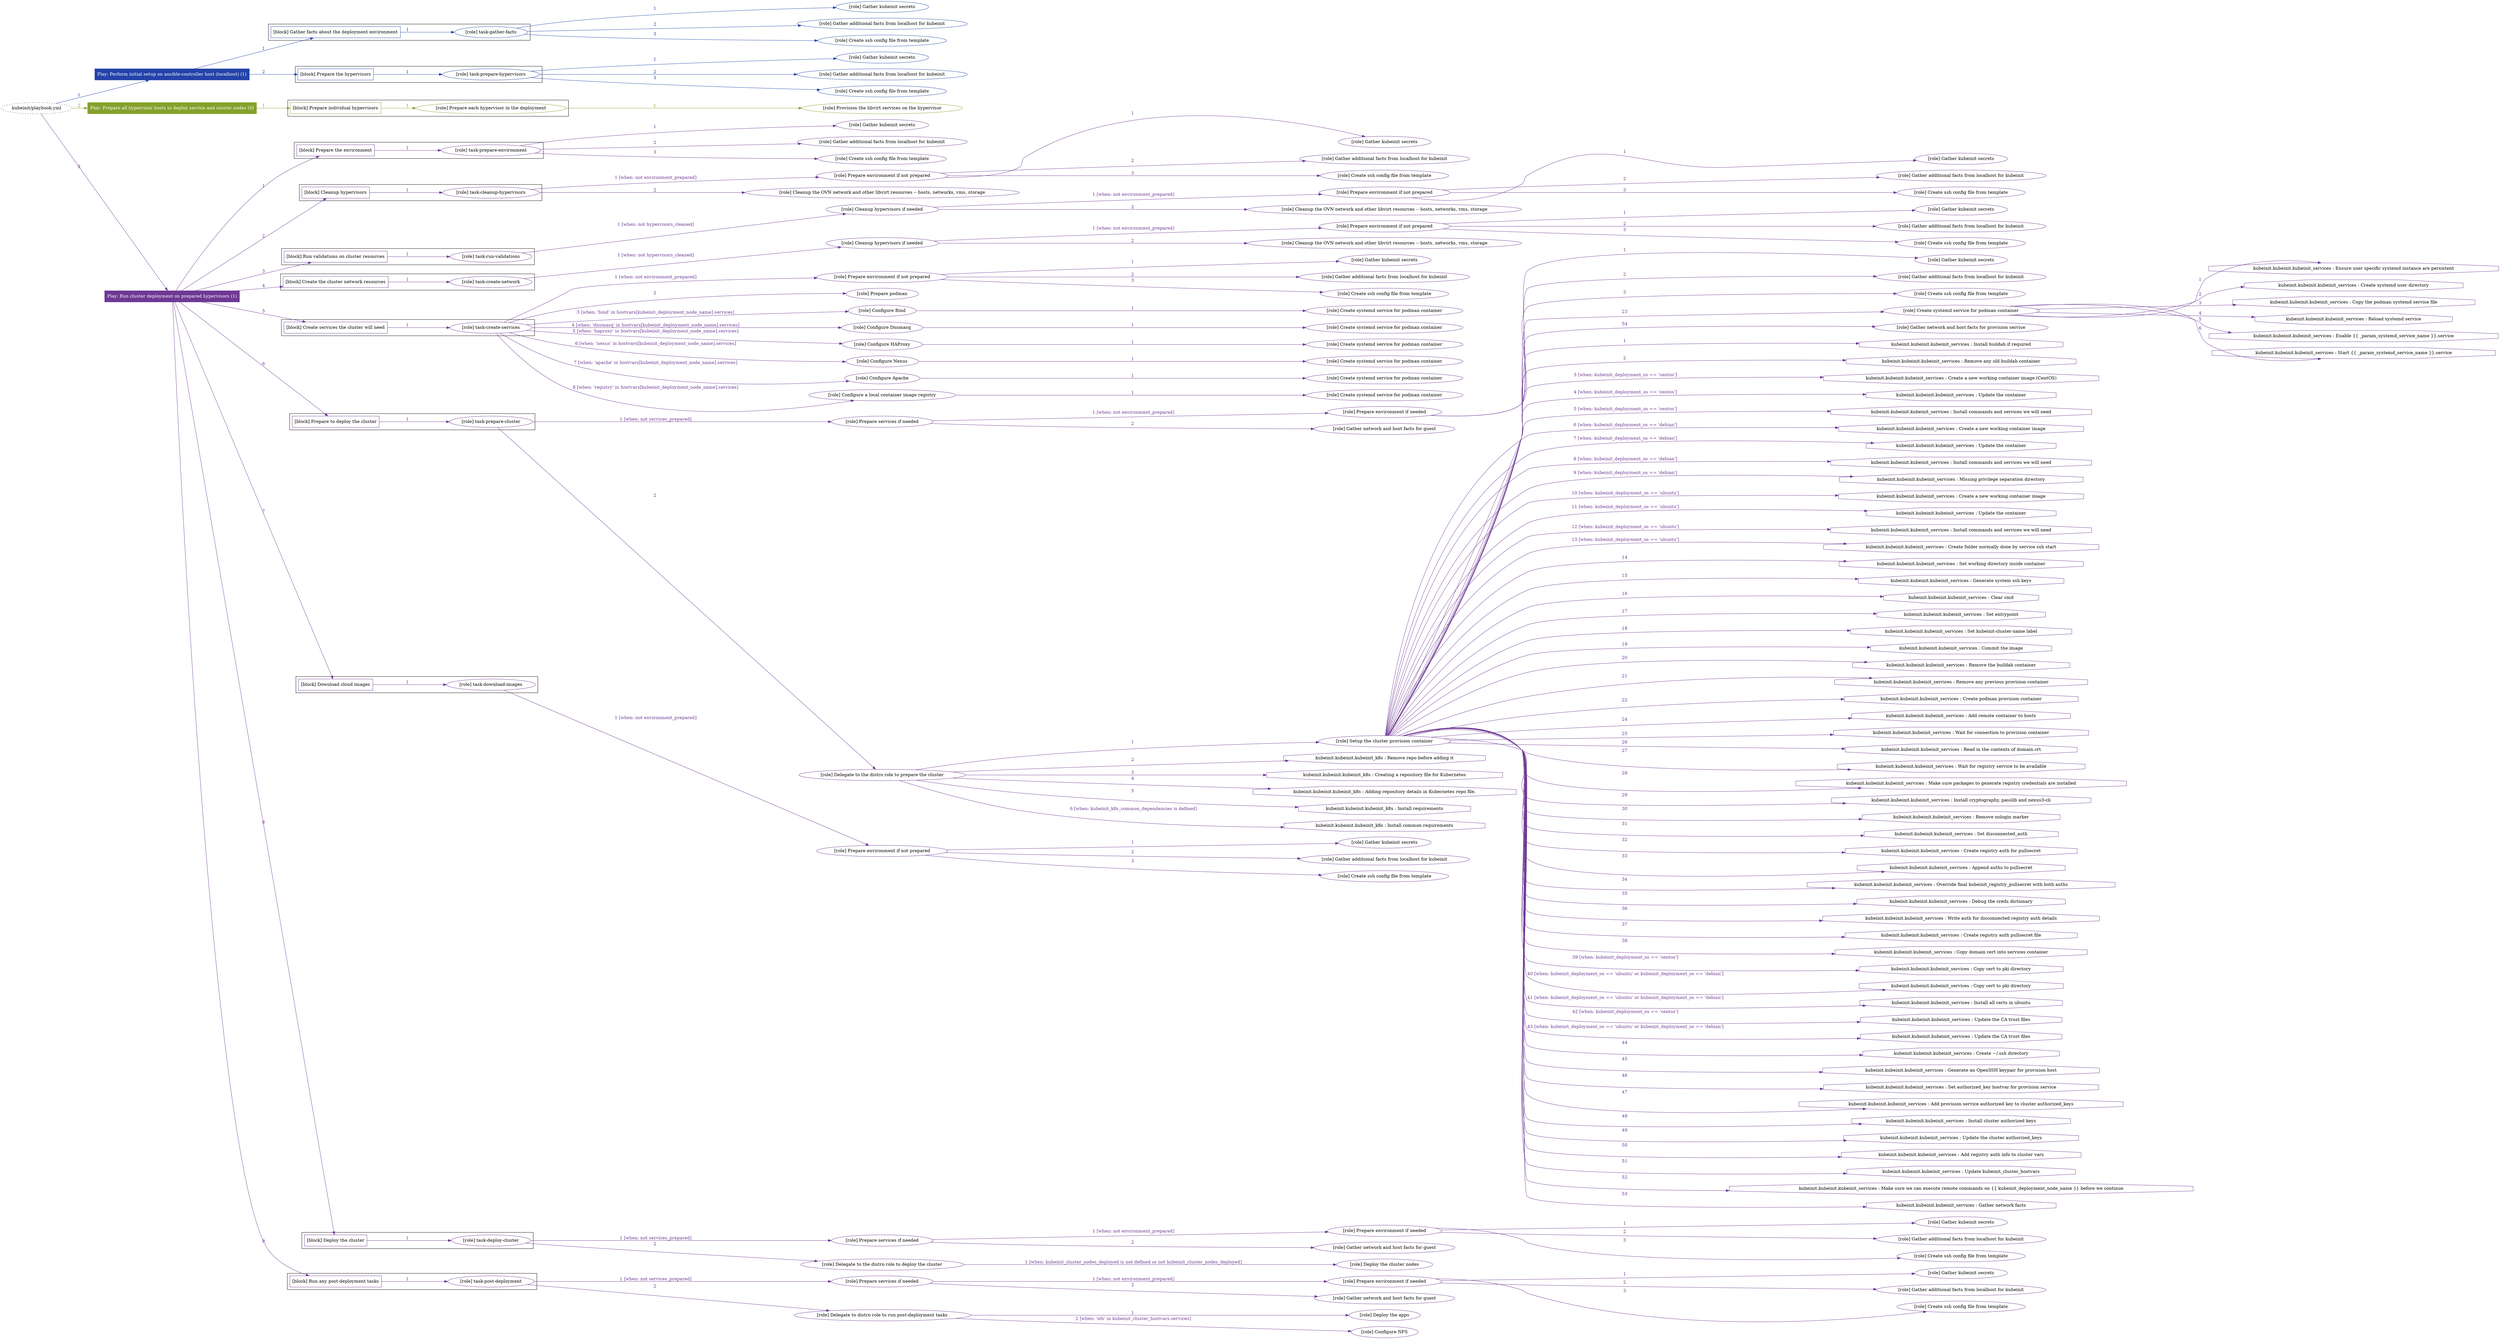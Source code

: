 digraph {
	graph [concentrate=true ordering=in rankdir=LR ratio=fill]
	edge [esep=5 sep=10]
	"kubeinit/playbook.yml" [URL="/home/runner/work/kubeinit/kubeinit/kubeinit/playbook.yml" id=playbook_0425af37 style=dotted]
	play_9d171714 [label="Play: Perform initial setup on ansible-controller host (localhost) (1)" URL="/home/runner/work/kubeinit/kubeinit/kubeinit/playbook.yml" color="#2343a9" fontcolor="#ffffff" id=play_9d171714 shape=box style=filled tooltip=localhost]
	"kubeinit/playbook.yml" -> play_9d171714 [label="1 " color="#2343a9" fontcolor="#2343a9" id=edge_9999aa1f labeltooltip="1 " tooltip="1 "]
	subgraph "Gather kubeinit secrets" {
		role_22a6b3af [label="[role] Gather kubeinit secrets" URL="/home/runner/.ansible/collections/ansible_collections/kubeinit/kubeinit/roles/kubeinit_prepare/tasks/gather_kubeinit_facts.yml" color="#2343a9" id=role_22a6b3af tooltip="Gather kubeinit secrets"]
	}
	subgraph "Gather additional facts from localhost for kubeinit" {
		role_3503c2f9 [label="[role] Gather additional facts from localhost for kubeinit" URL="/home/runner/.ansible/collections/ansible_collections/kubeinit/kubeinit/roles/kubeinit_prepare/tasks/gather_kubeinit_facts.yml" color="#2343a9" id=role_3503c2f9 tooltip="Gather additional facts from localhost for kubeinit"]
	}
	subgraph "Create ssh config file from template" {
		role_bdd83787 [label="[role] Create ssh config file from template" URL="/home/runner/.ansible/collections/ansible_collections/kubeinit/kubeinit/roles/kubeinit_prepare/tasks/gather_kubeinit_facts.yml" color="#2343a9" id=role_bdd83787 tooltip="Create ssh config file from template"]
	}
	subgraph "task-gather-facts" {
		role_1765720d [label="[role] task-gather-facts" URL="/home/runner/work/kubeinit/kubeinit/kubeinit/playbook.yml" color="#2343a9" id=role_1765720d tooltip="task-gather-facts"]
		role_1765720d -> role_22a6b3af [label="1 " color="#2343a9" fontcolor="#2343a9" id=edge_d2d938dc labeltooltip="1 " tooltip="1 "]
		role_1765720d -> role_3503c2f9 [label="2 " color="#2343a9" fontcolor="#2343a9" id=edge_ae940bd4 labeltooltip="2 " tooltip="2 "]
		role_1765720d -> role_bdd83787 [label="3 " color="#2343a9" fontcolor="#2343a9" id=edge_4be6b87e labeltooltip="3 " tooltip="3 "]
	}
	subgraph "Gather kubeinit secrets" {
		role_feffed52 [label="[role] Gather kubeinit secrets" URL="/home/runner/.ansible/collections/ansible_collections/kubeinit/kubeinit/roles/kubeinit_prepare/tasks/gather_kubeinit_facts.yml" color="#2343a9" id=role_feffed52 tooltip="Gather kubeinit secrets"]
	}
	subgraph "Gather additional facts from localhost for kubeinit" {
		role_ea6de023 [label="[role] Gather additional facts from localhost for kubeinit" URL="/home/runner/.ansible/collections/ansible_collections/kubeinit/kubeinit/roles/kubeinit_prepare/tasks/gather_kubeinit_facts.yml" color="#2343a9" id=role_ea6de023 tooltip="Gather additional facts from localhost for kubeinit"]
	}
	subgraph "Create ssh config file from template" {
		role_c76b82c8 [label="[role] Create ssh config file from template" URL="/home/runner/.ansible/collections/ansible_collections/kubeinit/kubeinit/roles/kubeinit_prepare/tasks/gather_kubeinit_facts.yml" color="#2343a9" id=role_c76b82c8 tooltip="Create ssh config file from template"]
	}
	subgraph "task-prepare-hypervisors" {
		role_22d8aa3f [label="[role] task-prepare-hypervisors" URL="/home/runner/work/kubeinit/kubeinit/kubeinit/playbook.yml" color="#2343a9" id=role_22d8aa3f tooltip="task-prepare-hypervisors"]
		role_22d8aa3f -> role_feffed52 [label="1 " color="#2343a9" fontcolor="#2343a9" id=edge_68209278 labeltooltip="1 " tooltip="1 "]
		role_22d8aa3f -> role_ea6de023 [label="2 " color="#2343a9" fontcolor="#2343a9" id=edge_98e5f75e labeltooltip="2 " tooltip="2 "]
		role_22d8aa3f -> role_c76b82c8 [label="3 " color="#2343a9" fontcolor="#2343a9" id=edge_9ce19252 labeltooltip="3 " tooltip="3 "]
	}
	subgraph "Play: Perform initial setup on ansible-controller host (localhost) (1)" {
		play_9d171714 -> block_23778c68 [label=1 color="#2343a9" fontcolor="#2343a9" id=edge_665eb42e labeltooltip=1 tooltip=1]
		subgraph cluster_block_23778c68 {
			block_23778c68 [label="[block] Gather facts about the deployment environment" URL="/home/runner/work/kubeinit/kubeinit/kubeinit/playbook.yml" color="#2343a9" id=block_23778c68 labeltooltip="Gather facts about the deployment environment" shape=box tooltip="Gather facts about the deployment environment"]
			block_23778c68 -> role_1765720d [label="1 " color="#2343a9" fontcolor="#2343a9" id=edge_bbbb7a95 labeltooltip="1 " tooltip="1 "]
		}
		play_9d171714 -> block_7abec702 [label=2 color="#2343a9" fontcolor="#2343a9" id=edge_ec17b886 labeltooltip=2 tooltip=2]
		subgraph cluster_block_7abec702 {
			block_7abec702 [label="[block] Prepare the hypervisors" URL="/home/runner/work/kubeinit/kubeinit/kubeinit/playbook.yml" color="#2343a9" id=block_7abec702 labeltooltip="Prepare the hypervisors" shape=box tooltip="Prepare the hypervisors"]
			block_7abec702 -> role_22d8aa3f [label="1 " color="#2343a9" fontcolor="#2343a9" id=edge_85333b55 labeltooltip="1 " tooltip="1 "]
		}
	}
	play_f7e80738 [label="Play: Prepare all hypervisor hosts to deploy service and cluster nodes (0)" URL="/home/runner/work/kubeinit/kubeinit/kubeinit/playbook.yml" color="#84a12b" fontcolor="#ffffff" id=play_f7e80738 shape=box style=filled tooltip="Play: Prepare all hypervisor hosts to deploy service and cluster nodes (0)"]
	"kubeinit/playbook.yml" -> play_f7e80738 [label="2 " color="#84a12b" fontcolor="#84a12b" id=edge_2e755cc0 labeltooltip="2 " tooltip="2 "]
	subgraph "Provision the libvirt services on the hypervisor" {
		role_9ace6d53 [label="[role] Provision the libvirt services on the hypervisor" URL="/home/runner/.ansible/collections/ansible_collections/kubeinit/kubeinit/roles/kubeinit_prepare/tasks/prepare_hypervisor.yml" color="#84a12b" id=role_9ace6d53 tooltip="Provision the libvirt services on the hypervisor"]
	}
	subgraph "Prepare each hypervisor in the deployment" {
		role_fbe12b81 [label="[role] Prepare each hypervisor in the deployment" URL="/home/runner/work/kubeinit/kubeinit/kubeinit/playbook.yml" color="#84a12b" id=role_fbe12b81 tooltip="Prepare each hypervisor in the deployment"]
		role_fbe12b81 -> role_9ace6d53 [label="1 " color="#84a12b" fontcolor="#84a12b" id=edge_c2bbed12 labeltooltip="1 " tooltip="1 "]
	}
	subgraph "Play: Prepare all hypervisor hosts to deploy service and cluster nodes (0)" {
		play_f7e80738 -> block_e2733887 [label=1 color="#84a12b" fontcolor="#84a12b" id=edge_98e96697 labeltooltip=1 tooltip=1]
		subgraph cluster_block_e2733887 {
			block_e2733887 [label="[block] Prepare individual hypervisors" URL="/home/runner/work/kubeinit/kubeinit/kubeinit/playbook.yml" color="#84a12b" id=block_e2733887 labeltooltip="Prepare individual hypervisors" shape=box tooltip="Prepare individual hypervisors"]
			block_e2733887 -> role_fbe12b81 [label="1 " color="#84a12b" fontcolor="#84a12b" id=edge_2c917374 labeltooltip="1 " tooltip="1 "]
		}
	}
	play_25bd002b [label="Play: Run cluster deployment on prepared hypervisors (1)" URL="/home/runner/work/kubeinit/kubeinit/kubeinit/playbook.yml" color="#6e3894" fontcolor="#ffffff" id=play_25bd002b shape=box style=filled tooltip=localhost]
	"kubeinit/playbook.yml" -> play_25bd002b [label="3 " color="#6e3894" fontcolor="#6e3894" id=edge_f2a615b4 labeltooltip="3 " tooltip="3 "]
	subgraph "Gather kubeinit secrets" {
		role_47822f68 [label="[role] Gather kubeinit secrets" URL="/home/runner/.ansible/collections/ansible_collections/kubeinit/kubeinit/roles/kubeinit_prepare/tasks/gather_kubeinit_facts.yml" color="#6e3894" id=role_47822f68 tooltip="Gather kubeinit secrets"]
	}
	subgraph "Gather additional facts from localhost for kubeinit" {
		role_4da05d82 [label="[role] Gather additional facts from localhost for kubeinit" URL="/home/runner/.ansible/collections/ansible_collections/kubeinit/kubeinit/roles/kubeinit_prepare/tasks/gather_kubeinit_facts.yml" color="#6e3894" id=role_4da05d82 tooltip="Gather additional facts from localhost for kubeinit"]
	}
	subgraph "Create ssh config file from template" {
		role_2e0fc60a [label="[role] Create ssh config file from template" URL="/home/runner/.ansible/collections/ansible_collections/kubeinit/kubeinit/roles/kubeinit_prepare/tasks/gather_kubeinit_facts.yml" color="#6e3894" id=role_2e0fc60a tooltip="Create ssh config file from template"]
	}
	subgraph "task-prepare-environment" {
		role_5ec6b76c [label="[role] task-prepare-environment" URL="/home/runner/work/kubeinit/kubeinit/kubeinit/playbook.yml" color="#6e3894" id=role_5ec6b76c tooltip="task-prepare-environment"]
		role_5ec6b76c -> role_47822f68 [label="1 " color="#6e3894" fontcolor="#6e3894" id=edge_c3f68e8c labeltooltip="1 " tooltip="1 "]
		role_5ec6b76c -> role_4da05d82 [label="2 " color="#6e3894" fontcolor="#6e3894" id=edge_f6c0a85b labeltooltip="2 " tooltip="2 "]
		role_5ec6b76c -> role_2e0fc60a [label="3 " color="#6e3894" fontcolor="#6e3894" id=edge_d1ca7aa4 labeltooltip="3 " tooltip="3 "]
	}
	subgraph "Gather kubeinit secrets" {
		role_1d8eb799 [label="[role] Gather kubeinit secrets" URL="/home/runner/.ansible/collections/ansible_collections/kubeinit/kubeinit/roles/kubeinit_prepare/tasks/gather_kubeinit_facts.yml" color="#6e3894" id=role_1d8eb799 tooltip="Gather kubeinit secrets"]
	}
	subgraph "Gather additional facts from localhost for kubeinit" {
		role_f7da9569 [label="[role] Gather additional facts from localhost for kubeinit" URL="/home/runner/.ansible/collections/ansible_collections/kubeinit/kubeinit/roles/kubeinit_prepare/tasks/gather_kubeinit_facts.yml" color="#6e3894" id=role_f7da9569 tooltip="Gather additional facts from localhost for kubeinit"]
	}
	subgraph "Create ssh config file from template" {
		role_21778640 [label="[role] Create ssh config file from template" URL="/home/runner/.ansible/collections/ansible_collections/kubeinit/kubeinit/roles/kubeinit_prepare/tasks/gather_kubeinit_facts.yml" color="#6e3894" id=role_21778640 tooltip="Create ssh config file from template"]
	}
	subgraph "Prepare environment if not prepared" {
		role_b8997ba3 [label="[role] Prepare environment if not prepared" URL="/home/runner/.ansible/collections/ansible_collections/kubeinit/kubeinit/roles/kubeinit_prepare/tasks/cleanup_hypervisors.yml" color="#6e3894" id=role_b8997ba3 tooltip="Prepare environment if not prepared"]
		role_b8997ba3 -> role_1d8eb799 [label="1 " color="#6e3894" fontcolor="#6e3894" id=edge_4a7b0237 labeltooltip="1 " tooltip="1 "]
		role_b8997ba3 -> role_f7da9569 [label="2 " color="#6e3894" fontcolor="#6e3894" id=edge_7d9f3766 labeltooltip="2 " tooltip="2 "]
		role_b8997ba3 -> role_21778640 [label="3 " color="#6e3894" fontcolor="#6e3894" id=edge_b6741bd7 labeltooltip="3 " tooltip="3 "]
	}
	subgraph "Cleanup the OVN network and other libvirt resources -- hosts, networks, vms, storage" {
		role_1f0f8b9f [label="[role] Cleanup the OVN network and other libvirt resources -- hosts, networks, vms, storage" URL="/home/runner/.ansible/collections/ansible_collections/kubeinit/kubeinit/roles/kubeinit_prepare/tasks/cleanup_hypervisors.yml" color="#6e3894" id=role_1f0f8b9f tooltip="Cleanup the OVN network and other libvirt resources -- hosts, networks, vms, storage"]
	}
	subgraph "task-cleanup-hypervisors" {
		role_78211f38 [label="[role] task-cleanup-hypervisors" URL="/home/runner/work/kubeinit/kubeinit/kubeinit/playbook.yml" color="#6e3894" id=role_78211f38 tooltip="task-cleanup-hypervisors"]
		role_78211f38 -> role_b8997ba3 [label="1 [when: not environment_prepared]" color="#6e3894" fontcolor="#6e3894" id=edge_a0d33598 labeltooltip="1 [when: not environment_prepared]" tooltip="1 [when: not environment_prepared]"]
		role_78211f38 -> role_1f0f8b9f [label="2 " color="#6e3894" fontcolor="#6e3894" id=edge_e4940ef8 labeltooltip="2 " tooltip="2 "]
	}
	subgraph "Gather kubeinit secrets" {
		role_ee057c31 [label="[role] Gather kubeinit secrets" URL="/home/runner/.ansible/collections/ansible_collections/kubeinit/kubeinit/roles/kubeinit_prepare/tasks/gather_kubeinit_facts.yml" color="#6e3894" id=role_ee057c31 tooltip="Gather kubeinit secrets"]
	}
	subgraph "Gather additional facts from localhost for kubeinit" {
		role_88598680 [label="[role] Gather additional facts from localhost for kubeinit" URL="/home/runner/.ansible/collections/ansible_collections/kubeinit/kubeinit/roles/kubeinit_prepare/tasks/gather_kubeinit_facts.yml" color="#6e3894" id=role_88598680 tooltip="Gather additional facts from localhost for kubeinit"]
	}
	subgraph "Create ssh config file from template" {
		role_7cf60020 [label="[role] Create ssh config file from template" URL="/home/runner/.ansible/collections/ansible_collections/kubeinit/kubeinit/roles/kubeinit_prepare/tasks/gather_kubeinit_facts.yml" color="#6e3894" id=role_7cf60020 tooltip="Create ssh config file from template"]
	}
	subgraph "Prepare environment if not prepared" {
		role_d01ce435 [label="[role] Prepare environment if not prepared" URL="/home/runner/.ansible/collections/ansible_collections/kubeinit/kubeinit/roles/kubeinit_prepare/tasks/cleanup_hypervisors.yml" color="#6e3894" id=role_d01ce435 tooltip="Prepare environment if not prepared"]
		role_d01ce435 -> role_ee057c31 [label="1 " color="#6e3894" fontcolor="#6e3894" id=edge_7a8dd5fd labeltooltip="1 " tooltip="1 "]
		role_d01ce435 -> role_88598680 [label="2 " color="#6e3894" fontcolor="#6e3894" id=edge_d1001ff4 labeltooltip="2 " tooltip="2 "]
		role_d01ce435 -> role_7cf60020 [label="3 " color="#6e3894" fontcolor="#6e3894" id=edge_fadff5b1 labeltooltip="3 " tooltip="3 "]
	}
	subgraph "Cleanup the OVN network and other libvirt resources -- hosts, networks, vms, storage" {
		role_eb82f142 [label="[role] Cleanup the OVN network and other libvirt resources -- hosts, networks, vms, storage" URL="/home/runner/.ansible/collections/ansible_collections/kubeinit/kubeinit/roles/kubeinit_prepare/tasks/cleanup_hypervisors.yml" color="#6e3894" id=role_eb82f142 tooltip="Cleanup the OVN network and other libvirt resources -- hosts, networks, vms, storage"]
	}
	subgraph "Cleanup hypervisors if needed" {
		role_03264c8b [label="[role] Cleanup hypervisors if needed" URL="/home/runner/.ansible/collections/ansible_collections/kubeinit/kubeinit/roles/kubeinit_validations/tasks/main.yml" color="#6e3894" id=role_03264c8b tooltip="Cleanup hypervisors if needed"]
		role_03264c8b -> role_d01ce435 [label="1 [when: not environment_prepared]" color="#6e3894" fontcolor="#6e3894" id=edge_d6b9a30c labeltooltip="1 [when: not environment_prepared]" tooltip="1 [when: not environment_prepared]"]
		role_03264c8b -> role_eb82f142 [label="2 " color="#6e3894" fontcolor="#6e3894" id=edge_bedb5291 labeltooltip="2 " tooltip="2 "]
	}
	subgraph "task-run-validations" {
		role_539f07cf [label="[role] task-run-validations" URL="/home/runner/work/kubeinit/kubeinit/kubeinit/playbook.yml" color="#6e3894" id=role_539f07cf tooltip="task-run-validations"]
		role_539f07cf -> role_03264c8b [label="1 [when: not hypervisors_cleaned]" color="#6e3894" fontcolor="#6e3894" id=edge_5a261cdd labeltooltip="1 [when: not hypervisors_cleaned]" tooltip="1 [when: not hypervisors_cleaned]"]
	}
	subgraph "Gather kubeinit secrets" {
		role_7bdc4a94 [label="[role] Gather kubeinit secrets" URL="/home/runner/.ansible/collections/ansible_collections/kubeinit/kubeinit/roles/kubeinit_prepare/tasks/gather_kubeinit_facts.yml" color="#6e3894" id=role_7bdc4a94 tooltip="Gather kubeinit secrets"]
	}
	subgraph "Gather additional facts from localhost for kubeinit" {
		role_01bd0e36 [label="[role] Gather additional facts from localhost for kubeinit" URL="/home/runner/.ansible/collections/ansible_collections/kubeinit/kubeinit/roles/kubeinit_prepare/tasks/gather_kubeinit_facts.yml" color="#6e3894" id=role_01bd0e36 tooltip="Gather additional facts from localhost for kubeinit"]
	}
	subgraph "Create ssh config file from template" {
		role_a6b63116 [label="[role] Create ssh config file from template" URL="/home/runner/.ansible/collections/ansible_collections/kubeinit/kubeinit/roles/kubeinit_prepare/tasks/gather_kubeinit_facts.yml" color="#6e3894" id=role_a6b63116 tooltip="Create ssh config file from template"]
	}
	subgraph "Prepare environment if not prepared" {
		role_07299108 [label="[role] Prepare environment if not prepared" URL="/home/runner/.ansible/collections/ansible_collections/kubeinit/kubeinit/roles/kubeinit_prepare/tasks/cleanup_hypervisors.yml" color="#6e3894" id=role_07299108 tooltip="Prepare environment if not prepared"]
		role_07299108 -> role_7bdc4a94 [label="1 " color="#6e3894" fontcolor="#6e3894" id=edge_301f991f labeltooltip="1 " tooltip="1 "]
		role_07299108 -> role_01bd0e36 [label="2 " color="#6e3894" fontcolor="#6e3894" id=edge_36d93481 labeltooltip="2 " tooltip="2 "]
		role_07299108 -> role_a6b63116 [label="3 " color="#6e3894" fontcolor="#6e3894" id=edge_69b09653 labeltooltip="3 " tooltip="3 "]
	}
	subgraph "Cleanup the OVN network and other libvirt resources -- hosts, networks, vms, storage" {
		role_3e3a9d14 [label="[role] Cleanup the OVN network and other libvirt resources -- hosts, networks, vms, storage" URL="/home/runner/.ansible/collections/ansible_collections/kubeinit/kubeinit/roles/kubeinit_prepare/tasks/cleanup_hypervisors.yml" color="#6e3894" id=role_3e3a9d14 tooltip="Cleanup the OVN network and other libvirt resources -- hosts, networks, vms, storage"]
	}
	subgraph "Cleanup hypervisors if needed" {
		role_680de9c7 [label="[role] Cleanup hypervisors if needed" URL="/home/runner/.ansible/collections/ansible_collections/kubeinit/kubeinit/roles/kubeinit_libvirt/tasks/create_network.yml" color="#6e3894" id=role_680de9c7 tooltip="Cleanup hypervisors if needed"]
		role_680de9c7 -> role_07299108 [label="1 [when: not environment_prepared]" color="#6e3894" fontcolor="#6e3894" id=edge_7708396c labeltooltip="1 [when: not environment_prepared]" tooltip="1 [when: not environment_prepared]"]
		role_680de9c7 -> role_3e3a9d14 [label="2 " color="#6e3894" fontcolor="#6e3894" id=edge_f047ce51 labeltooltip="2 " tooltip="2 "]
	}
	subgraph "task-create-network" {
		role_1fab678a [label="[role] task-create-network" URL="/home/runner/work/kubeinit/kubeinit/kubeinit/playbook.yml" color="#6e3894" id=role_1fab678a tooltip="task-create-network"]
		role_1fab678a -> role_680de9c7 [label="1 [when: not hypervisors_cleaned]" color="#6e3894" fontcolor="#6e3894" id=edge_01756039 labeltooltip="1 [when: not hypervisors_cleaned]" tooltip="1 [when: not hypervisors_cleaned]"]
	}
	subgraph "Gather kubeinit secrets" {
		role_dac35c14 [label="[role] Gather kubeinit secrets" URL="/home/runner/.ansible/collections/ansible_collections/kubeinit/kubeinit/roles/kubeinit_prepare/tasks/gather_kubeinit_facts.yml" color="#6e3894" id=role_dac35c14 tooltip="Gather kubeinit secrets"]
	}
	subgraph "Gather additional facts from localhost for kubeinit" {
		role_75726d6d [label="[role] Gather additional facts from localhost for kubeinit" URL="/home/runner/.ansible/collections/ansible_collections/kubeinit/kubeinit/roles/kubeinit_prepare/tasks/gather_kubeinit_facts.yml" color="#6e3894" id=role_75726d6d tooltip="Gather additional facts from localhost for kubeinit"]
	}
	subgraph "Create ssh config file from template" {
		role_4440c8f8 [label="[role] Create ssh config file from template" URL="/home/runner/.ansible/collections/ansible_collections/kubeinit/kubeinit/roles/kubeinit_prepare/tasks/gather_kubeinit_facts.yml" color="#6e3894" id=role_4440c8f8 tooltip="Create ssh config file from template"]
	}
	subgraph "Prepare environment if not prepared" {
		role_1948826b [label="[role] Prepare environment if not prepared" URL="/home/runner/.ansible/collections/ansible_collections/kubeinit/kubeinit/roles/kubeinit_services/tasks/main.yml" color="#6e3894" id=role_1948826b tooltip="Prepare environment if not prepared"]
		role_1948826b -> role_dac35c14 [label="1 " color="#6e3894" fontcolor="#6e3894" id=edge_5046cf76 labeltooltip="1 " tooltip="1 "]
		role_1948826b -> role_75726d6d [label="2 " color="#6e3894" fontcolor="#6e3894" id=edge_7d269e83 labeltooltip="2 " tooltip="2 "]
		role_1948826b -> role_4440c8f8 [label="3 " color="#6e3894" fontcolor="#6e3894" id=edge_548b0331 labeltooltip="3 " tooltip="3 "]
	}
	subgraph "Prepare podman" {
		role_c89cd6fe [label="[role] Prepare podman" URL="/home/runner/.ansible/collections/ansible_collections/kubeinit/kubeinit/roles/kubeinit_services/tasks/00_create_service_pod.yml" color="#6e3894" id=role_c89cd6fe tooltip="Prepare podman"]
	}
	subgraph "Create systemd service for podman container" {
		role_ed833c7a [label="[role] Create systemd service for podman container" URL="/home/runner/.ansible/collections/ansible_collections/kubeinit/kubeinit/roles/kubeinit_bind/tasks/main.yml" color="#6e3894" id=role_ed833c7a tooltip="Create systemd service for podman container"]
	}
	subgraph "Configure Bind" {
		role_afbee96b [label="[role] Configure Bind" URL="/home/runner/.ansible/collections/ansible_collections/kubeinit/kubeinit/roles/kubeinit_services/tasks/start_services_containers.yml" color="#6e3894" id=role_afbee96b tooltip="Configure Bind"]
		role_afbee96b -> role_ed833c7a [label="1 " color="#6e3894" fontcolor="#6e3894" id=edge_e621815d labeltooltip="1 " tooltip="1 "]
	}
	subgraph "Create systemd service for podman container" {
		role_a4ac18b6 [label="[role] Create systemd service for podman container" URL="/home/runner/.ansible/collections/ansible_collections/kubeinit/kubeinit/roles/kubeinit_dnsmasq/tasks/main.yml" color="#6e3894" id=role_a4ac18b6 tooltip="Create systemd service for podman container"]
	}
	subgraph "Configure Dnsmasq" {
		role_f63906f1 [label="[role] Configure Dnsmasq" URL="/home/runner/.ansible/collections/ansible_collections/kubeinit/kubeinit/roles/kubeinit_services/tasks/start_services_containers.yml" color="#6e3894" id=role_f63906f1 tooltip="Configure Dnsmasq"]
		role_f63906f1 -> role_a4ac18b6 [label="1 " color="#6e3894" fontcolor="#6e3894" id=edge_e51de32a labeltooltip="1 " tooltip="1 "]
	}
	subgraph "Create systemd service for podman container" {
		role_17b99571 [label="[role] Create systemd service for podman container" URL="/home/runner/.ansible/collections/ansible_collections/kubeinit/kubeinit/roles/kubeinit_haproxy/tasks/main.yml" color="#6e3894" id=role_17b99571 tooltip="Create systemd service for podman container"]
	}
	subgraph "Configure HAProxy" {
		role_b06a4a28 [label="[role] Configure HAProxy" URL="/home/runner/.ansible/collections/ansible_collections/kubeinit/kubeinit/roles/kubeinit_services/tasks/start_services_containers.yml" color="#6e3894" id=role_b06a4a28 tooltip="Configure HAProxy"]
		role_b06a4a28 -> role_17b99571 [label="1 " color="#6e3894" fontcolor="#6e3894" id=edge_29818f11 labeltooltip="1 " tooltip="1 "]
	}
	subgraph "Create systemd service for podman container" {
		role_e574c039 [label="[role] Create systemd service for podman container" URL="/home/runner/.ansible/collections/ansible_collections/kubeinit/kubeinit/roles/kubeinit_nexus/tasks/main.yml" color="#6e3894" id=role_e574c039 tooltip="Create systemd service for podman container"]
	}
	subgraph "Configure Nexus" {
		role_4bfdaa53 [label="[role] Configure Nexus" URL="/home/runner/.ansible/collections/ansible_collections/kubeinit/kubeinit/roles/kubeinit_services/tasks/start_services_containers.yml" color="#6e3894" id=role_4bfdaa53 tooltip="Configure Nexus"]
		role_4bfdaa53 -> role_e574c039 [label="1 " color="#6e3894" fontcolor="#6e3894" id=edge_22cc3534 labeltooltip="1 " tooltip="1 "]
	}
	subgraph "Create systemd service for podman container" {
		role_3a4e92f2 [label="[role] Create systemd service for podman container" URL="/home/runner/.ansible/collections/ansible_collections/kubeinit/kubeinit/roles/kubeinit_apache/tasks/main.yml" color="#6e3894" id=role_3a4e92f2 tooltip="Create systemd service for podman container"]
	}
	subgraph "Configure Apache" {
		role_54364781 [label="[role] Configure Apache" URL="/home/runner/.ansible/collections/ansible_collections/kubeinit/kubeinit/roles/kubeinit_services/tasks/start_services_containers.yml" color="#6e3894" id=role_54364781 tooltip="Configure Apache"]
		role_54364781 -> role_3a4e92f2 [label="1 " color="#6e3894" fontcolor="#6e3894" id=edge_a8badb16 labeltooltip="1 " tooltip="1 "]
	}
	subgraph "Create systemd service for podman container" {
		role_48c575a4 [label="[role] Create systemd service for podman container" URL="/home/runner/.ansible/collections/ansible_collections/kubeinit/kubeinit/roles/kubeinit_registry/tasks/main.yml" color="#6e3894" id=role_48c575a4 tooltip="Create systemd service for podman container"]
	}
	subgraph "Configure a local container image registry" {
		role_7d187ee1 [label="[role] Configure a local container image registry" URL="/home/runner/.ansible/collections/ansible_collections/kubeinit/kubeinit/roles/kubeinit_services/tasks/start_services_containers.yml" color="#6e3894" id=role_7d187ee1 tooltip="Configure a local container image registry"]
		role_7d187ee1 -> role_48c575a4 [label="1 " color="#6e3894" fontcolor="#6e3894" id=edge_9bf49464 labeltooltip="1 " tooltip="1 "]
	}
	subgraph "task-create-services" {
		role_4063dbfe [label="[role] task-create-services" URL="/home/runner/work/kubeinit/kubeinit/kubeinit/playbook.yml" color="#6e3894" id=role_4063dbfe tooltip="task-create-services"]
		role_4063dbfe -> role_1948826b [label="1 [when: not environment_prepared]" color="#6e3894" fontcolor="#6e3894" id=edge_bac6adfd labeltooltip="1 [when: not environment_prepared]" tooltip="1 [when: not environment_prepared]"]
		role_4063dbfe -> role_c89cd6fe [label="2 " color="#6e3894" fontcolor="#6e3894" id=edge_3fc9889c labeltooltip="2 " tooltip="2 "]
		role_4063dbfe -> role_afbee96b [label="3 [when: 'bind' in hostvars[kubeinit_deployment_node_name].services]" color="#6e3894" fontcolor="#6e3894" id=edge_4045eb0f labeltooltip="3 [when: 'bind' in hostvars[kubeinit_deployment_node_name].services]" tooltip="3 [when: 'bind' in hostvars[kubeinit_deployment_node_name].services]"]
		role_4063dbfe -> role_f63906f1 [label="4 [when: 'dnsmasq' in hostvars[kubeinit_deployment_node_name].services]" color="#6e3894" fontcolor="#6e3894" id=edge_60f7d391 labeltooltip="4 [when: 'dnsmasq' in hostvars[kubeinit_deployment_node_name].services]" tooltip="4 [when: 'dnsmasq' in hostvars[kubeinit_deployment_node_name].services]"]
		role_4063dbfe -> role_b06a4a28 [label="5 [when: 'haproxy' in hostvars[kubeinit_deployment_node_name].services]" color="#6e3894" fontcolor="#6e3894" id=edge_ed96b66c labeltooltip="5 [when: 'haproxy' in hostvars[kubeinit_deployment_node_name].services]" tooltip="5 [when: 'haproxy' in hostvars[kubeinit_deployment_node_name].services]"]
		role_4063dbfe -> role_4bfdaa53 [label="6 [when: 'nexus' in hostvars[kubeinit_deployment_node_name].services]" color="#6e3894" fontcolor="#6e3894" id=edge_fabe7fbf labeltooltip="6 [when: 'nexus' in hostvars[kubeinit_deployment_node_name].services]" tooltip="6 [when: 'nexus' in hostvars[kubeinit_deployment_node_name].services]"]
		role_4063dbfe -> role_54364781 [label="7 [when: 'apache' in hostvars[kubeinit_deployment_node_name].services]" color="#6e3894" fontcolor="#6e3894" id=edge_9ee3f4bc labeltooltip="7 [when: 'apache' in hostvars[kubeinit_deployment_node_name].services]" tooltip="7 [when: 'apache' in hostvars[kubeinit_deployment_node_name].services]"]
		role_4063dbfe -> role_7d187ee1 [label="8 [when: 'registry' in hostvars[kubeinit_deployment_node_name].services]" color="#6e3894" fontcolor="#6e3894" id=edge_c27262bd labeltooltip="8 [when: 'registry' in hostvars[kubeinit_deployment_node_name].services]" tooltip="8 [when: 'registry' in hostvars[kubeinit_deployment_node_name].services]"]
	}
	subgraph "Gather kubeinit secrets" {
		role_019fe05c [label="[role] Gather kubeinit secrets" URL="/home/runner/.ansible/collections/ansible_collections/kubeinit/kubeinit/roles/kubeinit_prepare/tasks/gather_kubeinit_facts.yml" color="#6e3894" id=role_019fe05c tooltip="Gather kubeinit secrets"]
	}
	subgraph "Gather additional facts from localhost for kubeinit" {
		role_a7b9a972 [label="[role] Gather additional facts from localhost for kubeinit" URL="/home/runner/.ansible/collections/ansible_collections/kubeinit/kubeinit/roles/kubeinit_prepare/tasks/gather_kubeinit_facts.yml" color="#6e3894" id=role_a7b9a972 tooltip="Gather additional facts from localhost for kubeinit"]
	}
	subgraph "Create ssh config file from template" {
		role_d7c7f3d5 [label="[role] Create ssh config file from template" URL="/home/runner/.ansible/collections/ansible_collections/kubeinit/kubeinit/roles/kubeinit_prepare/tasks/gather_kubeinit_facts.yml" color="#6e3894" id=role_d7c7f3d5 tooltip="Create ssh config file from template"]
	}
	subgraph "Prepare environment if needed" {
		role_5dea3042 [label="[role] Prepare environment if needed" URL="/home/runner/.ansible/collections/ansible_collections/kubeinit/kubeinit/roles/kubeinit_services/tasks/prepare_services.yml" color="#6e3894" id=role_5dea3042 tooltip="Prepare environment if needed"]
		role_5dea3042 -> role_019fe05c [label="1 " color="#6e3894" fontcolor="#6e3894" id=edge_78d6e333 labeltooltip="1 " tooltip="1 "]
		role_5dea3042 -> role_a7b9a972 [label="2 " color="#6e3894" fontcolor="#6e3894" id=edge_ac2da6fd labeltooltip="2 " tooltip="2 "]
		role_5dea3042 -> role_d7c7f3d5 [label="3 " color="#6e3894" fontcolor="#6e3894" id=edge_15215b17 labeltooltip="3 " tooltip="3 "]
	}
	subgraph "Gather network and host facts for guest" {
		role_e317ee01 [label="[role] Gather network and host facts for guest" URL="/home/runner/.ansible/collections/ansible_collections/kubeinit/kubeinit/roles/kubeinit_services/tasks/prepare_services.yml" color="#6e3894" id=role_e317ee01 tooltip="Gather network and host facts for guest"]
	}
	subgraph "Prepare services if needed" {
		role_4b1782d8 [label="[role] Prepare services if needed" URL="/home/runner/.ansible/collections/ansible_collections/kubeinit/kubeinit/roles/kubeinit_prepare/tasks/prepare_cluster.yml" color="#6e3894" id=role_4b1782d8 tooltip="Prepare services if needed"]
		role_4b1782d8 -> role_5dea3042 [label="1 [when: not environment_prepared]" color="#6e3894" fontcolor="#6e3894" id=edge_c4221933 labeltooltip="1 [when: not environment_prepared]" tooltip="1 [when: not environment_prepared]"]
		role_4b1782d8 -> role_e317ee01 [label="2 " color="#6e3894" fontcolor="#6e3894" id=edge_224b9086 labeltooltip="2 " tooltip="2 "]
	}
	subgraph "Create systemd service for podman container" {
		role_773cb076 [label="[role] Create systemd service for podman container" URL="/home/runner/.ansible/collections/ansible_collections/kubeinit/kubeinit/roles/kubeinit_services/tasks/create_provision_container.yml" color="#6e3894" id=role_773cb076 tooltip="Create systemd service for podman container"]
		task_be570c30 [label="kubeinit.kubeinit.kubeinit_services : Ensure user specific systemd instance are persistent" URL="/home/runner/.ansible/collections/ansible_collections/kubeinit/kubeinit/roles/kubeinit_services/tasks/create_managed_service.yml" color="#6e3894" id=task_be570c30 shape=octagon tooltip="kubeinit.kubeinit.kubeinit_services : Ensure user specific systemd instance are persistent"]
		role_773cb076 -> task_be570c30 [label="1 " color="#6e3894" fontcolor="#6e3894" id=edge_5fb7ce36 labeltooltip="1 " tooltip="1 "]
		task_4c33a23f [label="kubeinit.kubeinit.kubeinit_services : Create systemd user directory" URL="/home/runner/.ansible/collections/ansible_collections/kubeinit/kubeinit/roles/kubeinit_services/tasks/create_managed_service.yml" color="#6e3894" id=task_4c33a23f shape=octagon tooltip="kubeinit.kubeinit.kubeinit_services : Create systemd user directory"]
		role_773cb076 -> task_4c33a23f [label="2 " color="#6e3894" fontcolor="#6e3894" id=edge_6ef60406 labeltooltip="2 " tooltip="2 "]
		task_497cb747 [label="kubeinit.kubeinit.kubeinit_services : Copy the podman systemd service file" URL="/home/runner/.ansible/collections/ansible_collections/kubeinit/kubeinit/roles/kubeinit_services/tasks/create_managed_service.yml" color="#6e3894" id=task_497cb747 shape=octagon tooltip="kubeinit.kubeinit.kubeinit_services : Copy the podman systemd service file"]
		role_773cb076 -> task_497cb747 [label="3 " color="#6e3894" fontcolor="#6e3894" id=edge_42a85539 labeltooltip="3 " tooltip="3 "]
		task_6ab1e10c [label="kubeinit.kubeinit.kubeinit_services : Reload systemd service" URL="/home/runner/.ansible/collections/ansible_collections/kubeinit/kubeinit/roles/kubeinit_services/tasks/create_managed_service.yml" color="#6e3894" id=task_6ab1e10c shape=octagon tooltip="kubeinit.kubeinit.kubeinit_services : Reload systemd service"]
		role_773cb076 -> task_6ab1e10c [label="4 " color="#6e3894" fontcolor="#6e3894" id=edge_6d05d371 labeltooltip="4 " tooltip="4 "]
		task_4d9f4204 [label="kubeinit.kubeinit.kubeinit_services : Enable {{ _param_systemd_service_name }}.service" URL="/home/runner/.ansible/collections/ansible_collections/kubeinit/kubeinit/roles/kubeinit_services/tasks/create_managed_service.yml" color="#6e3894" id=task_4d9f4204 shape=octagon tooltip="kubeinit.kubeinit.kubeinit_services : Enable {{ _param_systemd_service_name }}.service"]
		role_773cb076 -> task_4d9f4204 [label="5 " color="#6e3894" fontcolor="#6e3894" id=edge_52a21a48 labeltooltip="5 " tooltip="5 "]
		task_e41556ee [label="kubeinit.kubeinit.kubeinit_services : Start {{ _param_systemd_service_name }}.service" URL="/home/runner/.ansible/collections/ansible_collections/kubeinit/kubeinit/roles/kubeinit_services/tasks/create_managed_service.yml" color="#6e3894" id=task_e41556ee shape=octagon tooltip="kubeinit.kubeinit.kubeinit_services : Start {{ _param_systemd_service_name }}.service"]
		role_773cb076 -> task_e41556ee [label="6 " color="#6e3894" fontcolor="#6e3894" id=edge_42df22a1 labeltooltip="6 " tooltip="6 "]
	}
	subgraph "Gather network and host facts for provision service" {
		role_e26aad9f [label="[role] Gather network and host facts for provision service" URL="/home/runner/.ansible/collections/ansible_collections/kubeinit/kubeinit/roles/kubeinit_services/tasks/create_provision_container.yml" color="#6e3894" id=role_e26aad9f tooltip="Gather network and host facts for provision service"]
	}
	subgraph "Setup the cluster provision container" {
		role_ae34f00b [label="[role] Setup the cluster provision container" URL="/home/runner/.ansible/collections/ansible_collections/kubeinit/kubeinit/roles/kubeinit_k8s/tasks/prepare_cluster.yml" color="#6e3894" id=role_ae34f00b tooltip="Setup the cluster provision container"]
		task_adf7fcd6 [label="kubeinit.kubeinit.kubeinit_services : Install buildah if required" URL="/home/runner/.ansible/collections/ansible_collections/kubeinit/kubeinit/roles/kubeinit_services/tasks/create_provision_container.yml" color="#6e3894" id=task_adf7fcd6 shape=octagon tooltip="kubeinit.kubeinit.kubeinit_services : Install buildah if required"]
		role_ae34f00b -> task_adf7fcd6 [label="1 " color="#6e3894" fontcolor="#6e3894" id=edge_7f2bf757 labeltooltip="1 " tooltip="1 "]
		task_7ada20b3 [label="kubeinit.kubeinit.kubeinit_services : Remove any old buildah container" URL="/home/runner/.ansible/collections/ansible_collections/kubeinit/kubeinit/roles/kubeinit_services/tasks/create_provision_container.yml" color="#6e3894" id=task_7ada20b3 shape=octagon tooltip="kubeinit.kubeinit.kubeinit_services : Remove any old buildah container"]
		role_ae34f00b -> task_7ada20b3 [label="2 " color="#6e3894" fontcolor="#6e3894" id=edge_4eef544e labeltooltip="2 " tooltip="2 "]
		task_035f1f53 [label="kubeinit.kubeinit.kubeinit_services : Create a new working container image (CentOS)" URL="/home/runner/.ansible/collections/ansible_collections/kubeinit/kubeinit/roles/kubeinit_services/tasks/create_provision_container.yml" color="#6e3894" id=task_035f1f53 shape=octagon tooltip="kubeinit.kubeinit.kubeinit_services : Create a new working container image (CentOS)"]
		role_ae34f00b -> task_035f1f53 [label="3 [when: kubeinit_deployment_os == 'centos']" color="#6e3894" fontcolor="#6e3894" id=edge_420dd8d2 labeltooltip="3 [when: kubeinit_deployment_os == 'centos']" tooltip="3 [when: kubeinit_deployment_os == 'centos']"]
		task_7b3c5e9f [label="kubeinit.kubeinit.kubeinit_services : Update the container" URL="/home/runner/.ansible/collections/ansible_collections/kubeinit/kubeinit/roles/kubeinit_services/tasks/create_provision_container.yml" color="#6e3894" id=task_7b3c5e9f shape=octagon tooltip="kubeinit.kubeinit.kubeinit_services : Update the container"]
		role_ae34f00b -> task_7b3c5e9f [label="4 [when: kubeinit_deployment_os == 'centos']" color="#6e3894" fontcolor="#6e3894" id=edge_9680e076 labeltooltip="4 [when: kubeinit_deployment_os == 'centos']" tooltip="4 [when: kubeinit_deployment_os == 'centos']"]
		task_35d723d1 [label="kubeinit.kubeinit.kubeinit_services : Install commands and services we will need" URL="/home/runner/.ansible/collections/ansible_collections/kubeinit/kubeinit/roles/kubeinit_services/tasks/create_provision_container.yml" color="#6e3894" id=task_35d723d1 shape=octagon tooltip="kubeinit.kubeinit.kubeinit_services : Install commands and services we will need"]
		role_ae34f00b -> task_35d723d1 [label="5 [when: kubeinit_deployment_os == 'centos']" color="#6e3894" fontcolor="#6e3894" id=edge_733ac0c2 labeltooltip="5 [when: kubeinit_deployment_os == 'centos']" tooltip="5 [when: kubeinit_deployment_os == 'centos']"]
		task_454781c4 [label="kubeinit.kubeinit.kubeinit_services : Create a new working container image" URL="/home/runner/.ansible/collections/ansible_collections/kubeinit/kubeinit/roles/kubeinit_services/tasks/create_provision_container.yml" color="#6e3894" id=task_454781c4 shape=octagon tooltip="kubeinit.kubeinit.kubeinit_services : Create a new working container image"]
		role_ae34f00b -> task_454781c4 [label="6 [when: kubeinit_deployment_os == 'debian']" color="#6e3894" fontcolor="#6e3894" id=edge_69c0a3af labeltooltip="6 [when: kubeinit_deployment_os == 'debian']" tooltip="6 [when: kubeinit_deployment_os == 'debian']"]
		task_fc3ee1e7 [label="kubeinit.kubeinit.kubeinit_services : Update the container" URL="/home/runner/.ansible/collections/ansible_collections/kubeinit/kubeinit/roles/kubeinit_services/tasks/create_provision_container.yml" color="#6e3894" id=task_fc3ee1e7 shape=octagon tooltip="kubeinit.kubeinit.kubeinit_services : Update the container"]
		role_ae34f00b -> task_fc3ee1e7 [label="7 [when: kubeinit_deployment_os == 'debian']" color="#6e3894" fontcolor="#6e3894" id=edge_2f96e5ca labeltooltip="7 [when: kubeinit_deployment_os == 'debian']" tooltip="7 [when: kubeinit_deployment_os == 'debian']"]
		task_5ba9d313 [label="kubeinit.kubeinit.kubeinit_services : Install commands and services we will need" URL="/home/runner/.ansible/collections/ansible_collections/kubeinit/kubeinit/roles/kubeinit_services/tasks/create_provision_container.yml" color="#6e3894" id=task_5ba9d313 shape=octagon tooltip="kubeinit.kubeinit.kubeinit_services : Install commands and services we will need"]
		role_ae34f00b -> task_5ba9d313 [label="8 [when: kubeinit_deployment_os == 'debian']" color="#6e3894" fontcolor="#6e3894" id=edge_de4bdd63 labeltooltip="8 [when: kubeinit_deployment_os == 'debian']" tooltip="8 [when: kubeinit_deployment_os == 'debian']"]
		task_85746582 [label="kubeinit.kubeinit.kubeinit_services : Missing privilege separation directory" URL="/home/runner/.ansible/collections/ansible_collections/kubeinit/kubeinit/roles/kubeinit_services/tasks/create_provision_container.yml" color="#6e3894" id=task_85746582 shape=octagon tooltip="kubeinit.kubeinit.kubeinit_services : Missing privilege separation directory"]
		role_ae34f00b -> task_85746582 [label="9 [when: kubeinit_deployment_os == 'debian']" color="#6e3894" fontcolor="#6e3894" id=edge_e4d063aa labeltooltip="9 [when: kubeinit_deployment_os == 'debian']" tooltip="9 [when: kubeinit_deployment_os == 'debian']"]
		task_e5a5b5bb [label="kubeinit.kubeinit.kubeinit_services : Create a new working container image" URL="/home/runner/.ansible/collections/ansible_collections/kubeinit/kubeinit/roles/kubeinit_services/tasks/create_provision_container.yml" color="#6e3894" id=task_e5a5b5bb shape=octagon tooltip="kubeinit.kubeinit.kubeinit_services : Create a new working container image"]
		role_ae34f00b -> task_e5a5b5bb [label="10 [when: kubeinit_deployment_os == 'ubuntu']" color="#6e3894" fontcolor="#6e3894" id=edge_53e77c1e labeltooltip="10 [when: kubeinit_deployment_os == 'ubuntu']" tooltip="10 [when: kubeinit_deployment_os == 'ubuntu']"]
		task_d30675f0 [label="kubeinit.kubeinit.kubeinit_services : Update the container" URL="/home/runner/.ansible/collections/ansible_collections/kubeinit/kubeinit/roles/kubeinit_services/tasks/create_provision_container.yml" color="#6e3894" id=task_d30675f0 shape=octagon tooltip="kubeinit.kubeinit.kubeinit_services : Update the container"]
		role_ae34f00b -> task_d30675f0 [label="11 [when: kubeinit_deployment_os == 'ubuntu']" color="#6e3894" fontcolor="#6e3894" id=edge_dc6ef17d labeltooltip="11 [when: kubeinit_deployment_os == 'ubuntu']" tooltip="11 [when: kubeinit_deployment_os == 'ubuntu']"]
		task_8c6adefb [label="kubeinit.kubeinit.kubeinit_services : Install commands and services we will need" URL="/home/runner/.ansible/collections/ansible_collections/kubeinit/kubeinit/roles/kubeinit_services/tasks/create_provision_container.yml" color="#6e3894" id=task_8c6adefb shape=octagon tooltip="kubeinit.kubeinit.kubeinit_services : Install commands and services we will need"]
		role_ae34f00b -> task_8c6adefb [label="12 [when: kubeinit_deployment_os == 'ubuntu']" color="#6e3894" fontcolor="#6e3894" id=edge_b546a895 labeltooltip="12 [when: kubeinit_deployment_os == 'ubuntu']" tooltip="12 [when: kubeinit_deployment_os == 'ubuntu']"]
		task_fe589872 [label="kubeinit.kubeinit.kubeinit_services : Create folder normally done by service ssh start" URL="/home/runner/.ansible/collections/ansible_collections/kubeinit/kubeinit/roles/kubeinit_services/tasks/create_provision_container.yml" color="#6e3894" id=task_fe589872 shape=octagon tooltip="kubeinit.kubeinit.kubeinit_services : Create folder normally done by service ssh start"]
		role_ae34f00b -> task_fe589872 [label="13 [when: kubeinit_deployment_os == 'ubuntu']" color="#6e3894" fontcolor="#6e3894" id=edge_5b31f2eb labeltooltip="13 [when: kubeinit_deployment_os == 'ubuntu']" tooltip="13 [when: kubeinit_deployment_os == 'ubuntu']"]
		task_0548ec96 [label="kubeinit.kubeinit.kubeinit_services : Set working directory inside container" URL="/home/runner/.ansible/collections/ansible_collections/kubeinit/kubeinit/roles/kubeinit_services/tasks/create_provision_container.yml" color="#6e3894" id=task_0548ec96 shape=octagon tooltip="kubeinit.kubeinit.kubeinit_services : Set working directory inside container"]
		role_ae34f00b -> task_0548ec96 [label="14 " color="#6e3894" fontcolor="#6e3894" id=edge_efcd61d4 labeltooltip="14 " tooltip="14 "]
		task_20d166b1 [label="kubeinit.kubeinit.kubeinit_services : Generate system ssh keys" URL="/home/runner/.ansible/collections/ansible_collections/kubeinit/kubeinit/roles/kubeinit_services/tasks/create_provision_container.yml" color="#6e3894" id=task_20d166b1 shape=octagon tooltip="kubeinit.kubeinit.kubeinit_services : Generate system ssh keys"]
		role_ae34f00b -> task_20d166b1 [label="15 " color="#6e3894" fontcolor="#6e3894" id=edge_dbf4241a labeltooltip="15 " tooltip="15 "]
		task_16d68247 [label="kubeinit.kubeinit.kubeinit_services : Clear cmd" URL="/home/runner/.ansible/collections/ansible_collections/kubeinit/kubeinit/roles/kubeinit_services/tasks/create_provision_container.yml" color="#6e3894" id=task_16d68247 shape=octagon tooltip="kubeinit.kubeinit.kubeinit_services : Clear cmd"]
		role_ae34f00b -> task_16d68247 [label="16 " color="#6e3894" fontcolor="#6e3894" id=edge_0003626c labeltooltip="16 " tooltip="16 "]
		task_d8df01ce [label="kubeinit.kubeinit.kubeinit_services : Set entrypoint" URL="/home/runner/.ansible/collections/ansible_collections/kubeinit/kubeinit/roles/kubeinit_services/tasks/create_provision_container.yml" color="#6e3894" id=task_d8df01ce shape=octagon tooltip="kubeinit.kubeinit.kubeinit_services : Set entrypoint"]
		role_ae34f00b -> task_d8df01ce [label="17 " color="#6e3894" fontcolor="#6e3894" id=edge_26441f36 labeltooltip="17 " tooltip="17 "]
		task_e940552f [label="kubeinit.kubeinit.kubeinit_services : Set kubeinit-cluster-name label" URL="/home/runner/.ansible/collections/ansible_collections/kubeinit/kubeinit/roles/kubeinit_services/tasks/create_provision_container.yml" color="#6e3894" id=task_e940552f shape=octagon tooltip="kubeinit.kubeinit.kubeinit_services : Set kubeinit-cluster-name label"]
		role_ae34f00b -> task_e940552f [label="18 " color="#6e3894" fontcolor="#6e3894" id=edge_bb766578 labeltooltip="18 " tooltip="18 "]
		task_636d8c52 [label="kubeinit.kubeinit.kubeinit_services : Commit the image" URL="/home/runner/.ansible/collections/ansible_collections/kubeinit/kubeinit/roles/kubeinit_services/tasks/create_provision_container.yml" color="#6e3894" id=task_636d8c52 shape=octagon tooltip="kubeinit.kubeinit.kubeinit_services : Commit the image"]
		role_ae34f00b -> task_636d8c52 [label="19 " color="#6e3894" fontcolor="#6e3894" id=edge_d3585d09 labeltooltip="19 " tooltip="19 "]
		task_63477ec3 [label="kubeinit.kubeinit.kubeinit_services : Remove the buildah container" URL="/home/runner/.ansible/collections/ansible_collections/kubeinit/kubeinit/roles/kubeinit_services/tasks/create_provision_container.yml" color="#6e3894" id=task_63477ec3 shape=octagon tooltip="kubeinit.kubeinit.kubeinit_services : Remove the buildah container"]
		role_ae34f00b -> task_63477ec3 [label="20 " color="#6e3894" fontcolor="#6e3894" id=edge_1bc9853a labeltooltip="20 " tooltip="20 "]
		task_e197a8ce [label="kubeinit.kubeinit.kubeinit_services : Remove any previous provision container" URL="/home/runner/.ansible/collections/ansible_collections/kubeinit/kubeinit/roles/kubeinit_services/tasks/create_provision_container.yml" color="#6e3894" id=task_e197a8ce shape=octagon tooltip="kubeinit.kubeinit.kubeinit_services : Remove any previous provision container"]
		role_ae34f00b -> task_e197a8ce [label="21 " color="#6e3894" fontcolor="#6e3894" id=edge_8bc95f88 labeltooltip="21 " tooltip="21 "]
		task_b002dc57 [label="kubeinit.kubeinit.kubeinit_services : Create podman provision container" URL="/home/runner/.ansible/collections/ansible_collections/kubeinit/kubeinit/roles/kubeinit_services/tasks/create_provision_container.yml" color="#6e3894" id=task_b002dc57 shape=octagon tooltip="kubeinit.kubeinit.kubeinit_services : Create podman provision container"]
		role_ae34f00b -> task_b002dc57 [label="22 " color="#6e3894" fontcolor="#6e3894" id=edge_1ea04e37 labeltooltip="22 " tooltip="22 "]
		role_ae34f00b -> role_773cb076 [label="23 " color="#6e3894" fontcolor="#6e3894" id=edge_d8c22a37 labeltooltip="23 " tooltip="23 "]
		task_a7a06bb6 [label="kubeinit.kubeinit.kubeinit_services : Add remote container to hosts" URL="/home/runner/.ansible/collections/ansible_collections/kubeinit/kubeinit/roles/kubeinit_services/tasks/create_provision_container.yml" color="#6e3894" id=task_a7a06bb6 shape=octagon tooltip="kubeinit.kubeinit.kubeinit_services : Add remote container to hosts"]
		role_ae34f00b -> task_a7a06bb6 [label="24 " color="#6e3894" fontcolor="#6e3894" id=edge_92d8dd28 labeltooltip="24 " tooltip="24 "]
		task_f41adb1b [label="kubeinit.kubeinit.kubeinit_services : Wait for connection to provision container" URL="/home/runner/.ansible/collections/ansible_collections/kubeinit/kubeinit/roles/kubeinit_services/tasks/create_provision_container.yml" color="#6e3894" id=task_f41adb1b shape=octagon tooltip="kubeinit.kubeinit.kubeinit_services : Wait for connection to provision container"]
		role_ae34f00b -> task_f41adb1b [label="25 " color="#6e3894" fontcolor="#6e3894" id=edge_6b44049b labeltooltip="25 " tooltip="25 "]
		task_0274d091 [label="kubeinit.kubeinit.kubeinit_services : Read in the contents of domain.crt" URL="/home/runner/.ansible/collections/ansible_collections/kubeinit/kubeinit/roles/kubeinit_services/tasks/create_provision_container.yml" color="#6e3894" id=task_0274d091 shape=octagon tooltip="kubeinit.kubeinit.kubeinit_services : Read in the contents of domain.crt"]
		role_ae34f00b -> task_0274d091 [label="26 " color="#6e3894" fontcolor="#6e3894" id=edge_3c033e6f labeltooltip="26 " tooltip="26 "]
		task_21380b35 [label="kubeinit.kubeinit.kubeinit_services : Wait for registry service to be available" URL="/home/runner/.ansible/collections/ansible_collections/kubeinit/kubeinit/roles/kubeinit_services/tasks/create_provision_container.yml" color="#6e3894" id=task_21380b35 shape=octagon tooltip="kubeinit.kubeinit.kubeinit_services : Wait for registry service to be available"]
		role_ae34f00b -> task_21380b35 [label="27 " color="#6e3894" fontcolor="#6e3894" id=edge_edd38786 labeltooltip="27 " tooltip="27 "]
		task_a27e7dfc [label="kubeinit.kubeinit.kubeinit_services : Make sure packages to generate registry credentials are installed" URL="/home/runner/.ansible/collections/ansible_collections/kubeinit/kubeinit/roles/kubeinit_services/tasks/create_provision_container.yml" color="#6e3894" id=task_a27e7dfc shape=octagon tooltip="kubeinit.kubeinit.kubeinit_services : Make sure packages to generate registry credentials are installed"]
		role_ae34f00b -> task_a27e7dfc [label="28 " color="#6e3894" fontcolor="#6e3894" id=edge_5ba0d0fc labeltooltip="28 " tooltip="28 "]
		task_339fc2a8 [label="kubeinit.kubeinit.kubeinit_services : Install cryptography, passlib and nexus3-cli" URL="/home/runner/.ansible/collections/ansible_collections/kubeinit/kubeinit/roles/kubeinit_services/tasks/create_provision_container.yml" color="#6e3894" id=task_339fc2a8 shape=octagon tooltip="kubeinit.kubeinit.kubeinit_services : Install cryptography, passlib and nexus3-cli"]
		role_ae34f00b -> task_339fc2a8 [label="29 " color="#6e3894" fontcolor="#6e3894" id=edge_53bfaa8f labeltooltip="29 " tooltip="29 "]
		task_e47471e0 [label="kubeinit.kubeinit.kubeinit_services : Remove nologin marker" URL="/home/runner/.ansible/collections/ansible_collections/kubeinit/kubeinit/roles/kubeinit_services/tasks/create_provision_container.yml" color="#6e3894" id=task_e47471e0 shape=octagon tooltip="kubeinit.kubeinit.kubeinit_services : Remove nologin marker"]
		role_ae34f00b -> task_e47471e0 [label="30 " color="#6e3894" fontcolor="#6e3894" id=edge_0d9d63d0 labeltooltip="30 " tooltip="30 "]
		task_158f9d95 [label="kubeinit.kubeinit.kubeinit_services : Set disconnected_auth" URL="/home/runner/.ansible/collections/ansible_collections/kubeinit/kubeinit/roles/kubeinit_services/tasks/create_provision_container.yml" color="#6e3894" id=task_158f9d95 shape=octagon tooltip="kubeinit.kubeinit.kubeinit_services : Set disconnected_auth"]
		role_ae34f00b -> task_158f9d95 [label="31 " color="#6e3894" fontcolor="#6e3894" id=edge_aab9581c labeltooltip="31 " tooltip="31 "]
		task_d57377d1 [label="kubeinit.kubeinit.kubeinit_services : Create registry auth for pullsecret" URL="/home/runner/.ansible/collections/ansible_collections/kubeinit/kubeinit/roles/kubeinit_services/tasks/create_provision_container.yml" color="#6e3894" id=task_d57377d1 shape=octagon tooltip="kubeinit.kubeinit.kubeinit_services : Create registry auth for pullsecret"]
		role_ae34f00b -> task_d57377d1 [label="32 " color="#6e3894" fontcolor="#6e3894" id=edge_e91c41b0 labeltooltip="32 " tooltip="32 "]
		task_35b392ef [label="kubeinit.kubeinit.kubeinit_services : Append auths to pullsecret" URL="/home/runner/.ansible/collections/ansible_collections/kubeinit/kubeinit/roles/kubeinit_services/tasks/create_provision_container.yml" color="#6e3894" id=task_35b392ef shape=octagon tooltip="kubeinit.kubeinit.kubeinit_services : Append auths to pullsecret"]
		role_ae34f00b -> task_35b392ef [label="33 " color="#6e3894" fontcolor="#6e3894" id=edge_cc5e5d6d labeltooltip="33 " tooltip="33 "]
		task_699912b5 [label="kubeinit.kubeinit.kubeinit_services : Override final kubeinit_registry_pullsecret with both auths" URL="/home/runner/.ansible/collections/ansible_collections/kubeinit/kubeinit/roles/kubeinit_services/tasks/create_provision_container.yml" color="#6e3894" id=task_699912b5 shape=octagon tooltip="kubeinit.kubeinit.kubeinit_services : Override final kubeinit_registry_pullsecret with both auths"]
		role_ae34f00b -> task_699912b5 [label="34 " color="#6e3894" fontcolor="#6e3894" id=edge_3e394e7c labeltooltip="34 " tooltip="34 "]
		task_2590992f [label="kubeinit.kubeinit.kubeinit_services : Debug the creds dictionary" URL="/home/runner/.ansible/collections/ansible_collections/kubeinit/kubeinit/roles/kubeinit_services/tasks/create_provision_container.yml" color="#6e3894" id=task_2590992f shape=octagon tooltip="kubeinit.kubeinit.kubeinit_services : Debug the creds dictionary"]
		role_ae34f00b -> task_2590992f [label="35 " color="#6e3894" fontcolor="#6e3894" id=edge_02f61d78 labeltooltip="35 " tooltip="35 "]
		task_ecf86c21 [label="kubeinit.kubeinit.kubeinit_services : Write auth for disconnected registry auth details" URL="/home/runner/.ansible/collections/ansible_collections/kubeinit/kubeinit/roles/kubeinit_services/tasks/create_provision_container.yml" color="#6e3894" id=task_ecf86c21 shape=octagon tooltip="kubeinit.kubeinit.kubeinit_services : Write auth for disconnected registry auth details"]
		role_ae34f00b -> task_ecf86c21 [label="36 " color="#6e3894" fontcolor="#6e3894" id=edge_4449f6dc labeltooltip="36 " tooltip="36 "]
		task_b1ff18f7 [label="kubeinit.kubeinit.kubeinit_services : Create registry auth pullsecret file" URL="/home/runner/.ansible/collections/ansible_collections/kubeinit/kubeinit/roles/kubeinit_services/tasks/create_provision_container.yml" color="#6e3894" id=task_b1ff18f7 shape=octagon tooltip="kubeinit.kubeinit.kubeinit_services : Create registry auth pullsecret file"]
		role_ae34f00b -> task_b1ff18f7 [label="37 " color="#6e3894" fontcolor="#6e3894" id=edge_a09c336b labeltooltip="37 " tooltip="37 "]
		task_852e3f6e [label="kubeinit.kubeinit.kubeinit_services : Copy domain cert into services container" URL="/home/runner/.ansible/collections/ansible_collections/kubeinit/kubeinit/roles/kubeinit_services/tasks/create_provision_container.yml" color="#6e3894" id=task_852e3f6e shape=octagon tooltip="kubeinit.kubeinit.kubeinit_services : Copy domain cert into services container"]
		role_ae34f00b -> task_852e3f6e [label="38 " color="#6e3894" fontcolor="#6e3894" id=edge_745067ea labeltooltip="38 " tooltip="38 "]
		task_cb5d950e [label="kubeinit.kubeinit.kubeinit_services : Copy cert to pki directory" URL="/home/runner/.ansible/collections/ansible_collections/kubeinit/kubeinit/roles/kubeinit_services/tasks/create_provision_container.yml" color="#6e3894" id=task_cb5d950e shape=octagon tooltip="kubeinit.kubeinit.kubeinit_services : Copy cert to pki directory"]
		role_ae34f00b -> task_cb5d950e [label="39 [when: kubeinit_deployment_os == 'centos']" color="#6e3894" fontcolor="#6e3894" id=edge_b579d6a1 labeltooltip="39 [when: kubeinit_deployment_os == 'centos']" tooltip="39 [when: kubeinit_deployment_os == 'centos']"]
		task_cf003bd4 [label="kubeinit.kubeinit.kubeinit_services : Copy cert to pki directory" URL="/home/runner/.ansible/collections/ansible_collections/kubeinit/kubeinit/roles/kubeinit_services/tasks/create_provision_container.yml" color="#6e3894" id=task_cf003bd4 shape=octagon tooltip="kubeinit.kubeinit.kubeinit_services : Copy cert to pki directory"]
		role_ae34f00b -> task_cf003bd4 [label="40 [when: kubeinit_deployment_os == 'ubuntu' or kubeinit_deployment_os == 'debian']" color="#6e3894" fontcolor="#6e3894" id=edge_a5835bcb labeltooltip="40 [when: kubeinit_deployment_os == 'ubuntu' or kubeinit_deployment_os == 'debian']" tooltip="40 [when: kubeinit_deployment_os == 'ubuntu' or kubeinit_deployment_os == 'debian']"]
		task_991f7866 [label="kubeinit.kubeinit.kubeinit_services : Install all certs in ubuntu" URL="/home/runner/.ansible/collections/ansible_collections/kubeinit/kubeinit/roles/kubeinit_services/tasks/create_provision_container.yml" color="#6e3894" id=task_991f7866 shape=octagon tooltip="kubeinit.kubeinit.kubeinit_services : Install all certs in ubuntu"]
		role_ae34f00b -> task_991f7866 [label="41 [when: kubeinit_deployment_os == 'ubuntu' or kubeinit_deployment_os == 'debian']" color="#6e3894" fontcolor="#6e3894" id=edge_e6fa07dd labeltooltip="41 [when: kubeinit_deployment_os == 'ubuntu' or kubeinit_deployment_os == 'debian']" tooltip="41 [when: kubeinit_deployment_os == 'ubuntu' or kubeinit_deployment_os == 'debian']"]
		task_46c10d22 [label="kubeinit.kubeinit.kubeinit_services : Update the CA trust files" URL="/home/runner/.ansible/collections/ansible_collections/kubeinit/kubeinit/roles/kubeinit_services/tasks/create_provision_container.yml" color="#6e3894" id=task_46c10d22 shape=octagon tooltip="kubeinit.kubeinit.kubeinit_services : Update the CA trust files"]
		role_ae34f00b -> task_46c10d22 [label="42 [when: kubeinit_deployment_os == 'centos']" color="#6e3894" fontcolor="#6e3894" id=edge_93269867 labeltooltip="42 [when: kubeinit_deployment_os == 'centos']" tooltip="42 [when: kubeinit_deployment_os == 'centos']"]
		task_a12d8046 [label="kubeinit.kubeinit.kubeinit_services : Update the CA trust files" URL="/home/runner/.ansible/collections/ansible_collections/kubeinit/kubeinit/roles/kubeinit_services/tasks/create_provision_container.yml" color="#6e3894" id=task_a12d8046 shape=octagon tooltip="kubeinit.kubeinit.kubeinit_services : Update the CA trust files"]
		role_ae34f00b -> task_a12d8046 [label="43 [when: kubeinit_deployment_os == 'ubuntu' or kubeinit_deployment_os == 'debian']" color="#6e3894" fontcolor="#6e3894" id=edge_034fd012 labeltooltip="43 [when: kubeinit_deployment_os == 'ubuntu' or kubeinit_deployment_os == 'debian']" tooltip="43 [when: kubeinit_deployment_os == 'ubuntu' or kubeinit_deployment_os == 'debian']"]
		task_85032aef [label="kubeinit.kubeinit.kubeinit_services : Create ~/.ssh directory" URL="/home/runner/.ansible/collections/ansible_collections/kubeinit/kubeinit/roles/kubeinit_services/tasks/create_provision_container.yml" color="#6e3894" id=task_85032aef shape=octagon tooltip="kubeinit.kubeinit.kubeinit_services : Create ~/.ssh directory"]
		role_ae34f00b -> task_85032aef [label="44 " color="#6e3894" fontcolor="#6e3894" id=edge_4a66f7a2 labeltooltip="44 " tooltip="44 "]
		task_d1a926e3 [label="kubeinit.kubeinit.kubeinit_services : Generate an OpenSSH keypair for provision host" URL="/home/runner/.ansible/collections/ansible_collections/kubeinit/kubeinit/roles/kubeinit_services/tasks/create_provision_container.yml" color="#6e3894" id=task_d1a926e3 shape=octagon tooltip="kubeinit.kubeinit.kubeinit_services : Generate an OpenSSH keypair for provision host"]
		role_ae34f00b -> task_d1a926e3 [label="45 " color="#6e3894" fontcolor="#6e3894" id=edge_d312c7ab labeltooltip="45 " tooltip="45 "]
		task_b4df2f4b [label="kubeinit.kubeinit.kubeinit_services : Set authorized_key hostvar for provision service" URL="/home/runner/.ansible/collections/ansible_collections/kubeinit/kubeinit/roles/kubeinit_services/tasks/create_provision_container.yml" color="#6e3894" id=task_b4df2f4b shape=octagon tooltip="kubeinit.kubeinit.kubeinit_services : Set authorized_key hostvar for provision service"]
		role_ae34f00b -> task_b4df2f4b [label="46 " color="#6e3894" fontcolor="#6e3894" id=edge_e63c0c9b labeltooltip="46 " tooltip="46 "]
		task_51894255 [label="kubeinit.kubeinit.kubeinit_services : Add provision service authorized key to cluster authorized_keys" URL="/home/runner/.ansible/collections/ansible_collections/kubeinit/kubeinit/roles/kubeinit_services/tasks/create_provision_container.yml" color="#6e3894" id=task_51894255 shape=octagon tooltip="kubeinit.kubeinit.kubeinit_services : Add provision service authorized key to cluster authorized_keys"]
		role_ae34f00b -> task_51894255 [label="47 " color="#6e3894" fontcolor="#6e3894" id=edge_ae8d3f3c labeltooltip="47 " tooltip="47 "]
		task_e26a69d5 [label="kubeinit.kubeinit.kubeinit_services : Install cluster authorized keys" URL="/home/runner/.ansible/collections/ansible_collections/kubeinit/kubeinit/roles/kubeinit_services/tasks/create_provision_container.yml" color="#6e3894" id=task_e26a69d5 shape=octagon tooltip="kubeinit.kubeinit.kubeinit_services : Install cluster authorized keys"]
		role_ae34f00b -> task_e26a69d5 [label="48 " color="#6e3894" fontcolor="#6e3894" id=edge_38cd4f4e labeltooltip="48 " tooltip="48 "]
		task_3e0c7bdb [label="kubeinit.kubeinit.kubeinit_services : Update the cluster authorized_keys" URL="/home/runner/.ansible/collections/ansible_collections/kubeinit/kubeinit/roles/kubeinit_services/tasks/create_provision_container.yml" color="#6e3894" id=task_3e0c7bdb shape=octagon tooltip="kubeinit.kubeinit.kubeinit_services : Update the cluster authorized_keys"]
		role_ae34f00b -> task_3e0c7bdb [label="49 " color="#6e3894" fontcolor="#6e3894" id=edge_38cb4be6 labeltooltip="49 " tooltip="49 "]
		task_b4fc2f0f [label="kubeinit.kubeinit.kubeinit_services : Add registry auth info to cluster vars" URL="/home/runner/.ansible/collections/ansible_collections/kubeinit/kubeinit/roles/kubeinit_services/tasks/create_provision_container.yml" color="#6e3894" id=task_b4fc2f0f shape=octagon tooltip="kubeinit.kubeinit.kubeinit_services : Add registry auth info to cluster vars"]
		role_ae34f00b -> task_b4fc2f0f [label="50 " color="#6e3894" fontcolor="#6e3894" id=edge_9cc16128 labeltooltip="50 " tooltip="50 "]
		task_a5521d73 [label="kubeinit.kubeinit.kubeinit_services : Update kubeinit_cluster_hostvars" URL="/home/runner/.ansible/collections/ansible_collections/kubeinit/kubeinit/roles/kubeinit_services/tasks/create_provision_container.yml" color="#6e3894" id=task_a5521d73 shape=octagon tooltip="kubeinit.kubeinit.kubeinit_services : Update kubeinit_cluster_hostvars"]
		role_ae34f00b -> task_a5521d73 [label="51 " color="#6e3894" fontcolor="#6e3894" id=edge_2882d160 labeltooltip="51 " tooltip="51 "]
		task_e6d6d054 [label="kubeinit.kubeinit.kubeinit_services : Make sure we can execute remote commands on {{ kubeinit_deployment_node_name }} before we continue" URL="/home/runner/.ansible/collections/ansible_collections/kubeinit/kubeinit/roles/kubeinit_services/tasks/create_provision_container.yml" color="#6e3894" id=task_e6d6d054 shape=octagon tooltip="kubeinit.kubeinit.kubeinit_services : Make sure we can execute remote commands on {{ kubeinit_deployment_node_name }} before we continue"]
		role_ae34f00b -> task_e6d6d054 [label="52 " color="#6e3894" fontcolor="#6e3894" id=edge_fadc054f labeltooltip="52 " tooltip="52 "]
		task_96a46094 [label="kubeinit.kubeinit.kubeinit_services : Gather network facts" URL="/home/runner/.ansible/collections/ansible_collections/kubeinit/kubeinit/roles/kubeinit_services/tasks/create_provision_container.yml" color="#6e3894" id=task_96a46094 shape=octagon tooltip="kubeinit.kubeinit.kubeinit_services : Gather network facts"]
		role_ae34f00b -> task_96a46094 [label="53 " color="#6e3894" fontcolor="#6e3894" id=edge_8be699a8 labeltooltip="53 " tooltip="53 "]
		role_ae34f00b -> role_e26aad9f [label="54 " color="#6e3894" fontcolor="#6e3894" id=edge_9bb91f45 labeltooltip="54 " tooltip="54 "]
	}
	subgraph "Delegate to the distro role to prepare the cluster" {
		role_2abcc79a [label="[role] Delegate to the distro role to prepare the cluster" URL="/home/runner/.ansible/collections/ansible_collections/kubeinit/kubeinit/roles/kubeinit_prepare/tasks/prepare_cluster.yml" color="#6e3894" id=role_2abcc79a tooltip="Delegate to the distro role to prepare the cluster"]
		role_2abcc79a -> role_ae34f00b [label="1 " color="#6e3894" fontcolor="#6e3894" id=edge_6c8b6fff labeltooltip="1 " tooltip="1 "]
		task_6268bf9c [label="kubeinit.kubeinit.kubeinit_k8s : Remove repo before adding it" URL="/home/runner/.ansible/collections/ansible_collections/kubeinit/kubeinit/roles/kubeinit_k8s/tasks/prepare_cluster.yml" color="#6e3894" id=task_6268bf9c shape=octagon tooltip="kubeinit.kubeinit.kubeinit_k8s : Remove repo before adding it"]
		role_2abcc79a -> task_6268bf9c [label="2 " color="#6e3894" fontcolor="#6e3894" id=edge_32db3749 labeltooltip="2 " tooltip="2 "]
		task_8326df44 [label="kubeinit.kubeinit.kubeinit_k8s : Creating a repository file for Kubernetes" URL="/home/runner/.ansible/collections/ansible_collections/kubeinit/kubeinit/roles/kubeinit_k8s/tasks/prepare_cluster.yml" color="#6e3894" id=task_8326df44 shape=octagon tooltip="kubeinit.kubeinit.kubeinit_k8s : Creating a repository file for Kubernetes"]
		role_2abcc79a -> task_8326df44 [label="3 " color="#6e3894" fontcolor="#6e3894" id=edge_bf71d135 labeltooltip="3 " tooltip="3 "]
		task_04a2ec2b [label="kubeinit.kubeinit.kubeinit_k8s : Adding repository details in Kubernetes repo file." URL="/home/runner/.ansible/collections/ansible_collections/kubeinit/kubeinit/roles/kubeinit_k8s/tasks/prepare_cluster.yml" color="#6e3894" id=task_04a2ec2b shape=octagon tooltip="kubeinit.kubeinit.kubeinit_k8s : Adding repository details in Kubernetes repo file."]
		role_2abcc79a -> task_04a2ec2b [label="4 " color="#6e3894" fontcolor="#6e3894" id=edge_40b233b1 labeltooltip="4 " tooltip="4 "]
		task_45ebda6b [label="kubeinit.kubeinit.kubeinit_k8s : Install requirements" URL="/home/runner/.ansible/collections/ansible_collections/kubeinit/kubeinit/roles/kubeinit_k8s/tasks/prepare_cluster.yml" color="#6e3894" id=task_45ebda6b shape=octagon tooltip="kubeinit.kubeinit.kubeinit_k8s : Install requirements"]
		role_2abcc79a -> task_45ebda6b [label="5 " color="#6e3894" fontcolor="#6e3894" id=edge_e91a2cb9 labeltooltip="5 " tooltip="5 "]
		task_75419eb9 [label="kubeinit.kubeinit.kubeinit_k8s : Install common requirements" URL="/home/runner/.ansible/collections/ansible_collections/kubeinit/kubeinit/roles/kubeinit_k8s/tasks/prepare_cluster.yml" color="#6e3894" id=task_75419eb9 shape=octagon tooltip="kubeinit.kubeinit.kubeinit_k8s : Install common requirements"]
		role_2abcc79a -> task_75419eb9 [label="6 [when: kubeinit_k8s_common_dependencies is defined]" color="#6e3894" fontcolor="#6e3894" id=edge_1bf59ba1 labeltooltip="6 [when: kubeinit_k8s_common_dependencies is defined]" tooltip="6 [when: kubeinit_k8s_common_dependencies is defined]"]
	}
	subgraph "task-prepare-cluster" {
		role_c1543697 [label="[role] task-prepare-cluster" URL="/home/runner/work/kubeinit/kubeinit/kubeinit/playbook.yml" color="#6e3894" id=role_c1543697 tooltip="task-prepare-cluster"]
		role_c1543697 -> role_4b1782d8 [label="1 [when: not services_prepared]" color="#6e3894" fontcolor="#6e3894" id=edge_d216b29f labeltooltip="1 [when: not services_prepared]" tooltip="1 [when: not services_prepared]"]
		role_c1543697 -> role_2abcc79a [label="2 " color="#6e3894" fontcolor="#6e3894" id=edge_7d667ef7 labeltooltip="2 " tooltip="2 "]
	}
	subgraph "Gather kubeinit secrets" {
		role_b20c46b9 [label="[role] Gather kubeinit secrets" URL="/home/runner/.ansible/collections/ansible_collections/kubeinit/kubeinit/roles/kubeinit_prepare/tasks/gather_kubeinit_facts.yml" color="#6e3894" id=role_b20c46b9 tooltip="Gather kubeinit secrets"]
	}
	subgraph "Gather additional facts from localhost for kubeinit" {
		role_134300c7 [label="[role] Gather additional facts from localhost for kubeinit" URL="/home/runner/.ansible/collections/ansible_collections/kubeinit/kubeinit/roles/kubeinit_prepare/tasks/gather_kubeinit_facts.yml" color="#6e3894" id=role_134300c7 tooltip="Gather additional facts from localhost for kubeinit"]
	}
	subgraph "Create ssh config file from template" {
		role_c628a61d [label="[role] Create ssh config file from template" URL="/home/runner/.ansible/collections/ansible_collections/kubeinit/kubeinit/roles/kubeinit_prepare/tasks/gather_kubeinit_facts.yml" color="#6e3894" id=role_c628a61d tooltip="Create ssh config file from template"]
	}
	subgraph "Prepare environment if not prepared" {
		role_1ccaea15 [label="[role] Prepare environment if not prepared" URL="/home/runner/.ansible/collections/ansible_collections/kubeinit/kubeinit/roles/kubeinit_libvirt/tasks/download_cloud_images.yml" color="#6e3894" id=role_1ccaea15 tooltip="Prepare environment if not prepared"]
		role_1ccaea15 -> role_b20c46b9 [label="1 " color="#6e3894" fontcolor="#6e3894" id=edge_75e14118 labeltooltip="1 " tooltip="1 "]
		role_1ccaea15 -> role_134300c7 [label="2 " color="#6e3894" fontcolor="#6e3894" id=edge_9828e229 labeltooltip="2 " tooltip="2 "]
		role_1ccaea15 -> role_c628a61d [label="3 " color="#6e3894" fontcolor="#6e3894" id=edge_d9c36862 labeltooltip="3 " tooltip="3 "]
	}
	subgraph "task-download-images" {
		role_31b13d4f [label="[role] task-download-images" URL="/home/runner/work/kubeinit/kubeinit/kubeinit/playbook.yml" color="#6e3894" id=role_31b13d4f tooltip="task-download-images"]
		role_31b13d4f -> role_1ccaea15 [label="1 [when: not environment_prepared]" color="#6e3894" fontcolor="#6e3894" id=edge_f5aecf51 labeltooltip="1 [when: not environment_prepared]" tooltip="1 [when: not environment_prepared]"]
	}
	subgraph "Gather kubeinit secrets" {
		role_c16ccd20 [label="[role] Gather kubeinit secrets" URL="/home/runner/.ansible/collections/ansible_collections/kubeinit/kubeinit/roles/kubeinit_prepare/tasks/gather_kubeinit_facts.yml" color="#6e3894" id=role_c16ccd20 tooltip="Gather kubeinit secrets"]
	}
	subgraph "Gather additional facts from localhost for kubeinit" {
		role_9b10b78a [label="[role] Gather additional facts from localhost for kubeinit" URL="/home/runner/.ansible/collections/ansible_collections/kubeinit/kubeinit/roles/kubeinit_prepare/tasks/gather_kubeinit_facts.yml" color="#6e3894" id=role_9b10b78a tooltip="Gather additional facts from localhost for kubeinit"]
	}
	subgraph "Create ssh config file from template" {
		role_0c3dedcb [label="[role] Create ssh config file from template" URL="/home/runner/.ansible/collections/ansible_collections/kubeinit/kubeinit/roles/kubeinit_prepare/tasks/gather_kubeinit_facts.yml" color="#6e3894" id=role_0c3dedcb tooltip="Create ssh config file from template"]
	}
	subgraph "Prepare environment if needed" {
		role_cd633dcd [label="[role] Prepare environment if needed" URL="/home/runner/.ansible/collections/ansible_collections/kubeinit/kubeinit/roles/kubeinit_services/tasks/prepare_services.yml" color="#6e3894" id=role_cd633dcd tooltip="Prepare environment if needed"]
		role_cd633dcd -> role_c16ccd20 [label="1 " color="#6e3894" fontcolor="#6e3894" id=edge_ad31f7a3 labeltooltip="1 " tooltip="1 "]
		role_cd633dcd -> role_9b10b78a [label="2 " color="#6e3894" fontcolor="#6e3894" id=edge_b365ea69 labeltooltip="2 " tooltip="2 "]
		role_cd633dcd -> role_0c3dedcb [label="3 " color="#6e3894" fontcolor="#6e3894" id=edge_33d0120a labeltooltip="3 " tooltip="3 "]
	}
	subgraph "Gather network and host facts for guest" {
		role_8b20cfa2 [label="[role] Gather network and host facts for guest" URL="/home/runner/.ansible/collections/ansible_collections/kubeinit/kubeinit/roles/kubeinit_services/tasks/prepare_services.yml" color="#6e3894" id=role_8b20cfa2 tooltip="Gather network and host facts for guest"]
	}
	subgraph "Prepare services if needed" {
		role_5ff98677 [label="[role] Prepare services if needed" URL="/home/runner/.ansible/collections/ansible_collections/kubeinit/kubeinit/roles/kubeinit_prepare/tasks/deploy_cluster.yml" color="#6e3894" id=role_5ff98677 tooltip="Prepare services if needed"]
		role_5ff98677 -> role_cd633dcd [label="1 [when: not environment_prepared]" color="#6e3894" fontcolor="#6e3894" id=edge_d50fe34b labeltooltip="1 [when: not environment_prepared]" tooltip="1 [when: not environment_prepared]"]
		role_5ff98677 -> role_8b20cfa2 [label="2 " color="#6e3894" fontcolor="#6e3894" id=edge_801779de labeltooltip="2 " tooltip="2 "]
	}
	subgraph "Deploy the cluster nodes" {
		role_bf086090 [label="[role] Deploy the cluster nodes" URL="/home/runner/.ansible/collections/ansible_collections/kubeinit/kubeinit/roles/kubeinit_k8s/tasks/main.yml" color="#6e3894" id=role_bf086090 tooltip="Deploy the cluster nodes"]
	}
	subgraph "Delegate to the distro role to deploy the cluster" {
		role_3b20103a [label="[role] Delegate to the distro role to deploy the cluster" URL="/home/runner/.ansible/collections/ansible_collections/kubeinit/kubeinit/roles/kubeinit_prepare/tasks/deploy_cluster.yml" color="#6e3894" id=role_3b20103a tooltip="Delegate to the distro role to deploy the cluster"]
		role_3b20103a -> role_bf086090 [label="1 [when: kubeinit_cluster_nodes_deployed is not defined or not kubeinit_cluster_nodes_deployed]" color="#6e3894" fontcolor="#6e3894" id=edge_eff10f82 labeltooltip="1 [when: kubeinit_cluster_nodes_deployed is not defined or not kubeinit_cluster_nodes_deployed]" tooltip="1 [when: kubeinit_cluster_nodes_deployed is not defined or not kubeinit_cluster_nodes_deployed]"]
	}
	subgraph "task-deploy-cluster" {
		role_3f7c9077 [label="[role] task-deploy-cluster" URL="/home/runner/work/kubeinit/kubeinit/kubeinit/playbook.yml" color="#6e3894" id=role_3f7c9077 tooltip="task-deploy-cluster"]
		role_3f7c9077 -> role_5ff98677 [label="1 [when: not services_prepared]" color="#6e3894" fontcolor="#6e3894" id=edge_d71d4d86 labeltooltip="1 [when: not services_prepared]" tooltip="1 [when: not services_prepared]"]
		role_3f7c9077 -> role_3b20103a [label="2 " color="#6e3894" fontcolor="#6e3894" id=edge_0bdc6a4b labeltooltip="2 " tooltip="2 "]
	}
	subgraph "Gather kubeinit secrets" {
		role_02e16bb8 [label="[role] Gather kubeinit secrets" URL="/home/runner/.ansible/collections/ansible_collections/kubeinit/kubeinit/roles/kubeinit_prepare/tasks/gather_kubeinit_facts.yml" color="#6e3894" id=role_02e16bb8 tooltip="Gather kubeinit secrets"]
	}
	subgraph "Gather additional facts from localhost for kubeinit" {
		role_bc45c8bc [label="[role] Gather additional facts from localhost for kubeinit" URL="/home/runner/.ansible/collections/ansible_collections/kubeinit/kubeinit/roles/kubeinit_prepare/tasks/gather_kubeinit_facts.yml" color="#6e3894" id=role_bc45c8bc tooltip="Gather additional facts from localhost for kubeinit"]
	}
	subgraph "Create ssh config file from template" {
		role_b0ee875e [label="[role] Create ssh config file from template" URL="/home/runner/.ansible/collections/ansible_collections/kubeinit/kubeinit/roles/kubeinit_prepare/tasks/gather_kubeinit_facts.yml" color="#6e3894" id=role_b0ee875e tooltip="Create ssh config file from template"]
	}
	subgraph "Prepare environment if needed" {
		role_20508113 [label="[role] Prepare environment if needed" URL="/home/runner/.ansible/collections/ansible_collections/kubeinit/kubeinit/roles/kubeinit_services/tasks/prepare_services.yml" color="#6e3894" id=role_20508113 tooltip="Prepare environment if needed"]
		role_20508113 -> role_02e16bb8 [label="1 " color="#6e3894" fontcolor="#6e3894" id=edge_f325bb04 labeltooltip="1 " tooltip="1 "]
		role_20508113 -> role_bc45c8bc [label="2 " color="#6e3894" fontcolor="#6e3894" id=edge_a3ebced3 labeltooltip="2 " tooltip="2 "]
		role_20508113 -> role_b0ee875e [label="3 " color="#6e3894" fontcolor="#6e3894" id=edge_c4f5d2fb labeltooltip="3 " tooltip="3 "]
	}
	subgraph "Gather network and host facts for guest" {
		role_0cfb7b78 [label="[role] Gather network and host facts for guest" URL="/home/runner/.ansible/collections/ansible_collections/kubeinit/kubeinit/roles/kubeinit_services/tasks/prepare_services.yml" color="#6e3894" id=role_0cfb7b78 tooltip="Gather network and host facts for guest"]
	}
	subgraph "Prepare services if needed" {
		role_a7097f53 [label="[role] Prepare services if needed" URL="/home/runner/.ansible/collections/ansible_collections/kubeinit/kubeinit/roles/kubeinit_prepare/tasks/post_deployment.yml" color="#6e3894" id=role_a7097f53 tooltip="Prepare services if needed"]
		role_a7097f53 -> role_20508113 [label="1 [when: not environment_prepared]" color="#6e3894" fontcolor="#6e3894" id=edge_d1e78e7d labeltooltip="1 [when: not environment_prepared]" tooltip="1 [when: not environment_prepared]"]
		role_a7097f53 -> role_0cfb7b78 [label="2 " color="#6e3894" fontcolor="#6e3894" id=edge_39b32e84 labeltooltip="2 " tooltip="2 "]
	}
	subgraph "Deploy the apps" {
		role_e1439522 [label="[role] Deploy the apps" URL="/home/runner/.ansible/collections/ansible_collections/kubeinit/kubeinit/roles/kubeinit_k8s/tasks/post_deployment_tasks.yml" color="#6e3894" id=role_e1439522 tooltip="Deploy the apps"]
	}
	subgraph "Configure NFS" {
		role_82b8bc95 [label="[role] Configure NFS" URL="/home/runner/.ansible/collections/ansible_collections/kubeinit/kubeinit/roles/kubeinit_k8s/tasks/post_deployment_tasks.yml" color="#6e3894" id=role_82b8bc95 tooltip="Configure NFS"]
	}
	subgraph "Delegate to distro role to run post-deployment tasks" {
		role_e44a4570 [label="[role] Delegate to distro role to run post-deployment tasks" URL="/home/runner/.ansible/collections/ansible_collections/kubeinit/kubeinit/roles/kubeinit_prepare/tasks/post_deployment.yml" color="#6e3894" id=role_e44a4570 tooltip="Delegate to distro role to run post-deployment tasks"]
		role_e44a4570 -> role_e1439522 [label="1 " color="#6e3894" fontcolor="#6e3894" id=edge_6645ee4f labeltooltip="1 " tooltip="1 "]
		role_e44a4570 -> role_82b8bc95 [label="2 [when: 'nfs' in kubeinit_cluster_hostvars.services]" color="#6e3894" fontcolor="#6e3894" id=edge_3fa3cf94 labeltooltip="2 [when: 'nfs' in kubeinit_cluster_hostvars.services]" tooltip="2 [when: 'nfs' in kubeinit_cluster_hostvars.services]"]
	}
	subgraph "task-post-deployment" {
		role_4a9f9088 [label="[role] task-post-deployment" URL="/home/runner/work/kubeinit/kubeinit/kubeinit/playbook.yml" color="#6e3894" id=role_4a9f9088 tooltip="task-post-deployment"]
		role_4a9f9088 -> role_a7097f53 [label="1 [when: not services_prepared]" color="#6e3894" fontcolor="#6e3894" id=edge_caaa8265 labeltooltip="1 [when: not services_prepared]" tooltip="1 [when: not services_prepared]"]
		role_4a9f9088 -> role_e44a4570 [label="2 " color="#6e3894" fontcolor="#6e3894" id=edge_a611a552 labeltooltip="2 " tooltip="2 "]
	}
	subgraph "Play: Run cluster deployment on prepared hypervisors (1)" {
		play_25bd002b -> block_a5aa764f [label=1 color="#6e3894" fontcolor="#6e3894" id=edge_2455a7c5 labeltooltip=1 tooltip=1]
		subgraph cluster_block_a5aa764f {
			block_a5aa764f [label="[block] Prepare the environment" URL="/home/runner/work/kubeinit/kubeinit/kubeinit/playbook.yml" color="#6e3894" id=block_a5aa764f labeltooltip="Prepare the environment" shape=box tooltip="Prepare the environment"]
			block_a5aa764f -> role_5ec6b76c [label="1 " color="#6e3894" fontcolor="#6e3894" id=edge_36384ba8 labeltooltip="1 " tooltip="1 "]
		}
		play_25bd002b -> block_68db4333 [label=2 color="#6e3894" fontcolor="#6e3894" id=edge_5ed7f783 labeltooltip=2 tooltip=2]
		subgraph cluster_block_68db4333 {
			block_68db4333 [label="[block] Cleanup hypervisors" URL="/home/runner/work/kubeinit/kubeinit/kubeinit/playbook.yml" color="#6e3894" id=block_68db4333 labeltooltip="Cleanup hypervisors" shape=box tooltip="Cleanup hypervisors"]
			block_68db4333 -> role_78211f38 [label="1 " color="#6e3894" fontcolor="#6e3894" id=edge_1456673f labeltooltip="1 " tooltip="1 "]
		}
		play_25bd002b -> block_c9a4e6e9 [label=3 color="#6e3894" fontcolor="#6e3894" id=edge_b402f1d2 labeltooltip=3 tooltip=3]
		subgraph cluster_block_c9a4e6e9 {
			block_c9a4e6e9 [label="[block] Run validations on cluster resources" URL="/home/runner/work/kubeinit/kubeinit/kubeinit/playbook.yml" color="#6e3894" id=block_c9a4e6e9 labeltooltip="Run validations on cluster resources" shape=box tooltip="Run validations on cluster resources"]
			block_c9a4e6e9 -> role_539f07cf [label="1 " color="#6e3894" fontcolor="#6e3894" id=edge_1d7a8ac4 labeltooltip="1 " tooltip="1 "]
		}
		play_25bd002b -> block_4bfa132d [label=4 color="#6e3894" fontcolor="#6e3894" id=edge_58908ab2 labeltooltip=4 tooltip=4]
		subgraph cluster_block_4bfa132d {
			block_4bfa132d [label="[block] Create the cluster network resources" URL="/home/runner/work/kubeinit/kubeinit/kubeinit/playbook.yml" color="#6e3894" id=block_4bfa132d labeltooltip="Create the cluster network resources" shape=box tooltip="Create the cluster network resources"]
			block_4bfa132d -> role_1fab678a [label="1 " color="#6e3894" fontcolor="#6e3894" id=edge_8f645bf1 labeltooltip="1 " tooltip="1 "]
		}
		play_25bd002b -> block_55acfbe3 [label=5 color="#6e3894" fontcolor="#6e3894" id=edge_2fdbf1ba labeltooltip=5 tooltip=5]
		subgraph cluster_block_55acfbe3 {
			block_55acfbe3 [label="[block] Create services the cluster will need" URL="/home/runner/work/kubeinit/kubeinit/kubeinit/playbook.yml" color="#6e3894" id=block_55acfbe3 labeltooltip="Create services the cluster will need" shape=box tooltip="Create services the cluster will need"]
			block_55acfbe3 -> role_4063dbfe [label="1 " color="#6e3894" fontcolor="#6e3894" id=edge_0ffb75d7 labeltooltip="1 " tooltip="1 "]
		}
		play_25bd002b -> block_adf51336 [label=6 color="#6e3894" fontcolor="#6e3894" id=edge_a09549f7 labeltooltip=6 tooltip=6]
		subgraph cluster_block_adf51336 {
			block_adf51336 [label="[block] Prepare to deploy the cluster" URL="/home/runner/work/kubeinit/kubeinit/kubeinit/playbook.yml" color="#6e3894" id=block_adf51336 labeltooltip="Prepare to deploy the cluster" shape=box tooltip="Prepare to deploy the cluster"]
			block_adf51336 -> role_c1543697 [label="1 " color="#6e3894" fontcolor="#6e3894" id=edge_b55110c8 labeltooltip="1 " tooltip="1 "]
		}
		play_25bd002b -> block_e84401b8 [label=7 color="#6e3894" fontcolor="#6e3894" id=edge_2f9dfaa5 labeltooltip=7 tooltip=7]
		subgraph cluster_block_e84401b8 {
			block_e84401b8 [label="[block] Download cloud images" URL="/home/runner/work/kubeinit/kubeinit/kubeinit/playbook.yml" color="#6e3894" id=block_e84401b8 labeltooltip="Download cloud images" shape=box tooltip="Download cloud images"]
			block_e84401b8 -> role_31b13d4f [label="1 " color="#6e3894" fontcolor="#6e3894" id=edge_014c84a9 labeltooltip="1 " tooltip="1 "]
		}
		play_25bd002b -> block_21f54a37 [label=8 color="#6e3894" fontcolor="#6e3894" id=edge_e831b973 labeltooltip=8 tooltip=8]
		subgraph cluster_block_21f54a37 {
			block_21f54a37 [label="[block] Deploy the cluster" URL="/home/runner/work/kubeinit/kubeinit/kubeinit/playbook.yml" color="#6e3894" id=block_21f54a37 labeltooltip="Deploy the cluster" shape=box tooltip="Deploy the cluster"]
			block_21f54a37 -> role_3f7c9077 [label="1 " color="#6e3894" fontcolor="#6e3894" id=edge_1a052516 labeltooltip="1 " tooltip="1 "]
		}
		play_25bd002b -> block_0c05a873 [label=9 color="#6e3894" fontcolor="#6e3894" id=edge_aa241295 labeltooltip=9 tooltip=9]
		subgraph cluster_block_0c05a873 {
			block_0c05a873 [label="[block] Run any post-deployment tasks" URL="/home/runner/work/kubeinit/kubeinit/kubeinit/playbook.yml" color="#6e3894" id=block_0c05a873 labeltooltip="Run any post-deployment tasks" shape=box tooltip="Run any post-deployment tasks"]
			block_0c05a873 -> role_4a9f9088 [label="1 " color="#6e3894" fontcolor="#6e3894" id=edge_5964196d labeltooltip="1 " tooltip="1 "]
		}
	}
}
